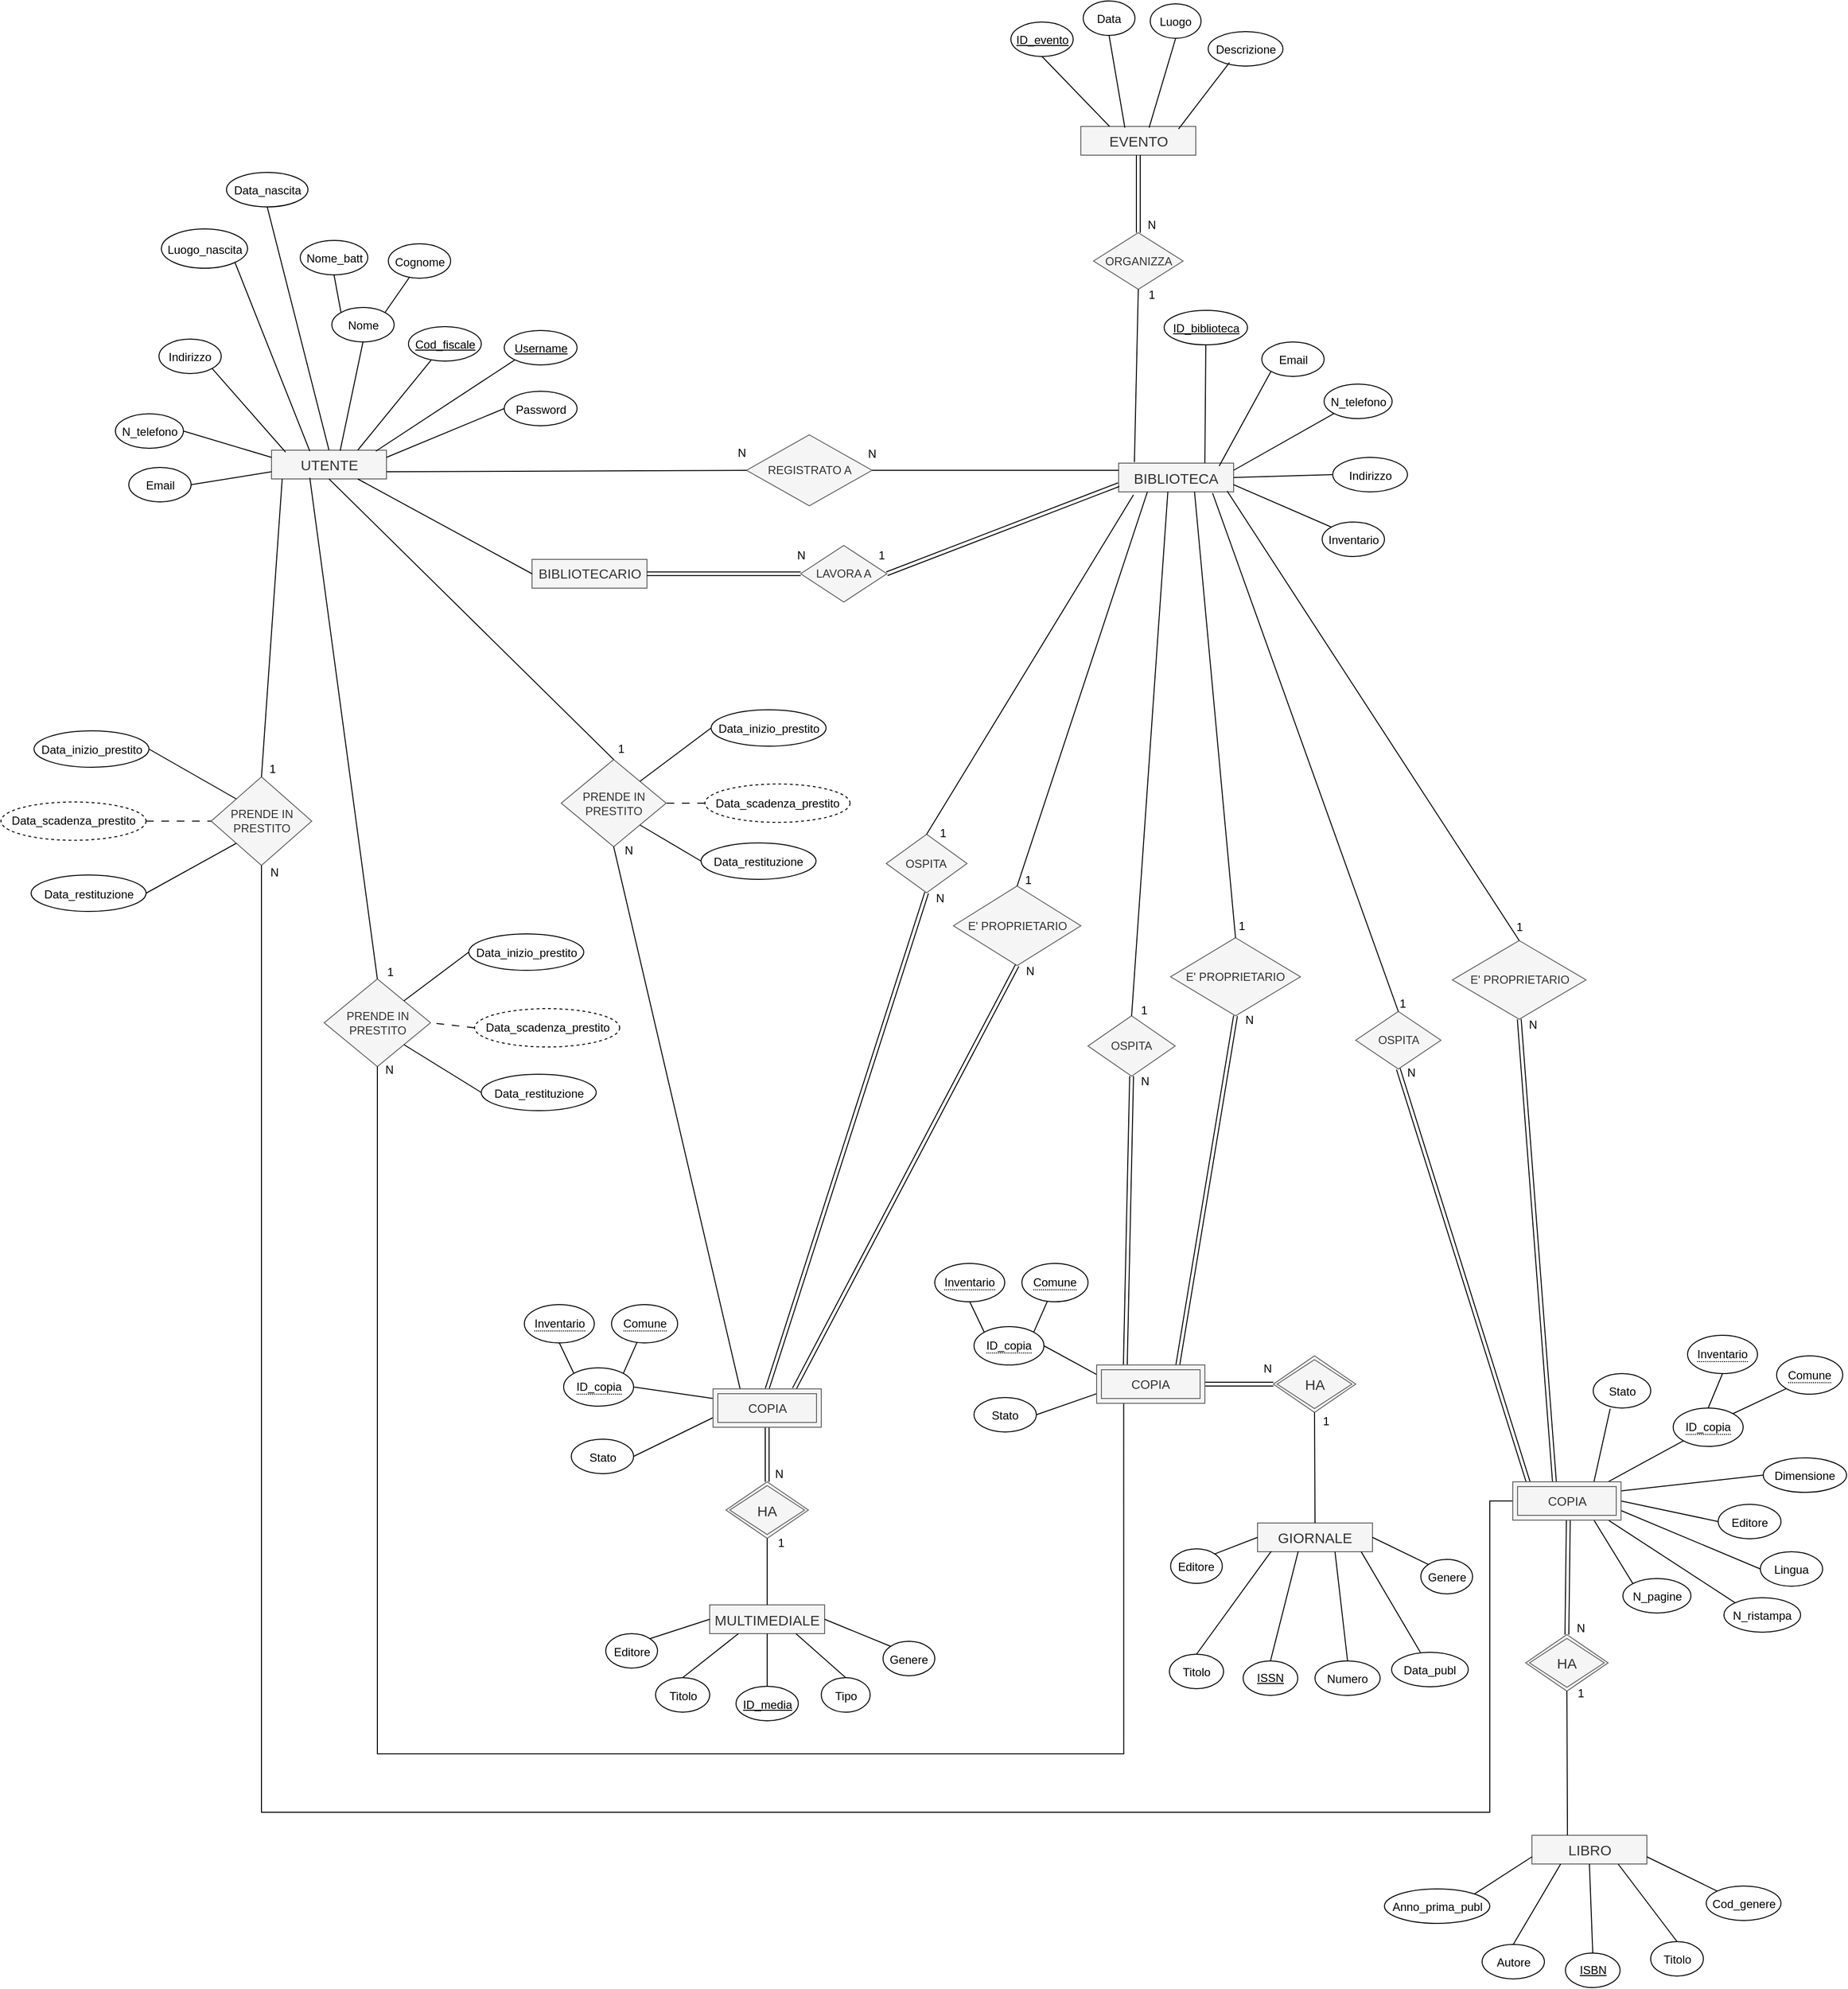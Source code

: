 <mxfile version="24.2.5" type="device">
  <diagram id="C5RBs43oDa-KdzZeNtuy" name="Page-1">
    <mxGraphModel dx="1863" dy="1775" grid="0" gridSize="10" guides="1" tooltips="1" connect="1" arrows="1" fold="1" page="1" pageScale="1" pageWidth="827" pageHeight="1169" math="0" shadow="0">
      <root>
        <mxCell id="WIyWlLk6GJQsqaUBKTNV-0" />
        <mxCell id="WIyWlLk6GJQsqaUBKTNV-1" parent="WIyWlLk6GJQsqaUBKTNV-0" />
        <mxCell id="cPJrFpIsc6c82qLKrWnZ-4" value="&lt;font style=&quot;font-size: 15px;&quot;&gt;BIBLIOTECA&lt;/font&gt;" style="rounded=0;whiteSpace=wrap;html=1;fillColor=#f5f5f5;fontColor=#333333;strokeColor=#666666;" parent="WIyWlLk6GJQsqaUBKTNV-1" vertex="1">
          <mxGeometry x="631" y="-547.5" width="120" height="30" as="geometry" />
        </mxCell>
        <mxCell id="cPJrFpIsc6c82qLKrWnZ-5" value="&lt;font style=&quot;font-size: 15px;&quot;&gt;UTENTE&lt;/font&gt;" style="rounded=0;whiteSpace=wrap;html=1;fillColor=#f5f5f5;fontColor=#333333;strokeColor=#666666;" parent="WIyWlLk6GJQsqaUBKTNV-1" vertex="1">
          <mxGeometry x="-253.5" y="-561" width="120" height="30" as="geometry" />
        </mxCell>
        <mxCell id="cPJrFpIsc6c82qLKrWnZ-6" value="&lt;font style=&quot;font-size: 15px;&quot;&gt;EVENTO&lt;/font&gt;" style="rounded=0;whiteSpace=wrap;html=1;fillColor=#f5f5f5;fontColor=#333333;strokeColor=#666666;" parent="WIyWlLk6GJQsqaUBKTNV-1" vertex="1">
          <mxGeometry x="591.5" y="-899" width="120" height="30" as="geometry" />
        </mxCell>
        <mxCell id="cPJrFpIsc6c82qLKrWnZ-7" value="&lt;font style=&quot;font-size: 15px;&quot;&gt;GIORNALE&lt;/font&gt;" style="rounded=0;whiteSpace=wrap;html=1;fillColor=#f5f5f5;fontColor=#333333;strokeColor=#666666;" parent="WIyWlLk6GJQsqaUBKTNV-1" vertex="1">
          <mxGeometry x="776" y="559" width="120" height="30" as="geometry" />
        </mxCell>
        <mxCell id="cPJrFpIsc6c82qLKrWnZ-8" value="&lt;font style=&quot;font-size: 15px;&quot;&gt;LIBRO&lt;/font&gt;" style="rounded=0;whiteSpace=wrap;html=1;fillColor=#f5f5f5;fontColor=#333333;strokeColor=#666666;" parent="WIyWlLk6GJQsqaUBKTNV-1" vertex="1">
          <mxGeometry x="1062.5" y="885" width="120" height="30" as="geometry" />
        </mxCell>
        <mxCell id="cPJrFpIsc6c82qLKrWnZ-9" value="&lt;font style=&quot;font-size: 15px;&quot;&gt;MULTIMEDIALE&lt;/font&gt;" style="rounded=0;whiteSpace=wrap;html=1;fillColor=#f5f5f5;fontColor=#333333;strokeColor=#666666;" parent="WIyWlLk6GJQsqaUBKTNV-1" vertex="1">
          <mxGeometry x="204" y="644.5" width="120" height="30" as="geometry" />
        </mxCell>
        <mxCell id="cPJrFpIsc6c82qLKrWnZ-16" value="&lt;span style=&quot;font-size: 14px;&quot;&gt;BIBLIOTECARIO&lt;/span&gt;" style="rounded=0;whiteSpace=wrap;html=1;fillColor=#f5f5f5;fontColor=#333333;strokeColor=#666666;" parent="WIyWlLk6GJQsqaUBKTNV-1" vertex="1">
          <mxGeometry x="18.5" y="-447" width="120" height="30" as="geometry" />
        </mxCell>
        <mxCell id="cPJrFpIsc6c82qLKrWnZ-17" value="&lt;u&gt;ISBN&lt;/u&gt;" style="ellipse;whiteSpace=wrap;html=1;" parent="WIyWlLk6GJQsqaUBKTNV-1" vertex="1">
          <mxGeometry x="1097.5" y="1008" width="57" height="36" as="geometry" />
        </mxCell>
        <mxCell id="cPJrFpIsc6c82qLKrWnZ-18" value="&lt;u&gt;ISSN&lt;/u&gt;" style="ellipse;whiteSpace=wrap;html=1;" parent="WIyWlLk6GJQsqaUBKTNV-1" vertex="1">
          <mxGeometry x="761" y="703" width="57" height="36" as="geometry" />
        </mxCell>
        <mxCell id="cPJrFpIsc6c82qLKrWnZ-20" value="" style="endArrow=none;html=1;rounded=0;exitX=0.5;exitY=0;exitDx=0;exitDy=0;entryX=0.354;entryY=0.985;entryDx=0;entryDy=0;entryPerimeter=0;" parent="WIyWlLk6GJQsqaUBKTNV-1" source="cPJrFpIsc6c82qLKrWnZ-18" target="cPJrFpIsc6c82qLKrWnZ-7" edge="1">
          <mxGeometry width="50" height="50" relative="1" as="geometry">
            <mxPoint x="646" y="639.5" as="sourcePoint" />
            <mxPoint x="696" y="589.5" as="targetPoint" />
          </mxGeometry>
        </mxCell>
        <mxCell id="cPJrFpIsc6c82qLKrWnZ-21" value="" style="endArrow=none;html=1;rounded=0;exitX=0.5;exitY=0;exitDx=0;exitDy=0;entryX=0.5;entryY=1;entryDx=0;entryDy=0;" parent="WIyWlLk6GJQsqaUBKTNV-1" source="cPJrFpIsc6c82qLKrWnZ-17" target="cPJrFpIsc6c82qLKrWnZ-8" edge="1">
          <mxGeometry width="50" height="50" relative="1" as="geometry">
            <mxPoint x="891.5" y="838" as="sourcePoint" />
            <mxPoint x="941.5" y="788" as="targetPoint" />
          </mxGeometry>
        </mxCell>
        <mxCell id="cPJrFpIsc6c82qLKrWnZ-30" value="&lt;font style=&quot;font-size: 15px;&quot;&gt;HA&lt;/font&gt;" style="rhombus;whiteSpace=wrap;html=1;shadow=0;rounded=0;perimeterSpacing=0;strokeWidth=1;fillColor=#f5f5f5;fontColor=#333333;strokeColor=#666666;fillStyle=auto;double=1;" parent="WIyWlLk6GJQsqaUBKTNV-1" vertex="1">
          <mxGeometry x="221" y="516" width="86" height="59" as="geometry" />
        </mxCell>
        <mxCell id="cPJrFpIsc6c82qLKrWnZ-35" value="&lt;p style=&quot;line-height: 100%;&quot;&gt;&lt;u&gt;&lt;font style=&quot;font-size: 12px;&quot;&gt;ID_media&lt;/font&gt;&lt;/u&gt;&lt;/p&gt;" style="ellipse;whiteSpace=wrap;html=1;" parent="WIyWlLk6GJQsqaUBKTNV-1" vertex="1">
          <mxGeometry x="231.5" y="729.5" width="65" height="36" as="geometry" />
        </mxCell>
        <mxCell id="cPJrFpIsc6c82qLKrWnZ-36" value="" style="endArrow=none;html=1;rounded=0;exitX=0.5;exitY=0;exitDx=0;exitDy=0;entryX=0.5;entryY=1;entryDx=0;entryDy=0;" parent="WIyWlLk6GJQsqaUBKTNV-1" source="cPJrFpIsc6c82qLKrWnZ-35" target="cPJrFpIsc6c82qLKrWnZ-9" edge="1">
          <mxGeometry width="50" height="50" relative="1" as="geometry">
            <mxPoint x="232.5" y="665.5" as="sourcePoint" />
            <mxPoint x="281.5" y="629.5" as="targetPoint" />
          </mxGeometry>
        </mxCell>
        <mxCell id="cPJrFpIsc6c82qLKrWnZ-41" value="" style="endArrow=none;html=1;rounded=0;entryX=1;entryY=0.5;entryDx=0;entryDy=0;exitX=0;exitY=0.25;exitDx=0;exitDy=0;" parent="WIyWlLk6GJQsqaUBKTNV-1" source="qCASXo7PqaojrfD85mhM-32" target="qCASXo7PqaojrfD85mhM-16" edge="1">
          <mxGeometry width="50" height="50" relative="1" as="geometry">
            <mxPoint x="324.5" y="445" as="sourcePoint" />
            <mxPoint x="416" y="434" as="targetPoint" />
          </mxGeometry>
        </mxCell>
        <mxCell id="cPJrFpIsc6c82qLKrWnZ-47" value="&lt;p style=&quot;line-height: 100%;&quot;&gt;&lt;font style=&quot;font-size: 12px;&quot;&gt;&lt;u&gt;ID_biblioteca&lt;/u&gt;&lt;/font&gt;&lt;/p&gt;" style="ellipse;whiteSpace=wrap;html=1;" parent="WIyWlLk6GJQsqaUBKTNV-1" vertex="1">
          <mxGeometry x="678.5" y="-707" width="87" height="36" as="geometry" />
        </mxCell>
        <mxCell id="cPJrFpIsc6c82qLKrWnZ-48" value="" style="endArrow=none;html=1;rounded=0;entryX=0.5;entryY=1;entryDx=0;entryDy=0;exitX=0.75;exitY=0;exitDx=0;exitDy=0;" parent="WIyWlLk6GJQsqaUBKTNV-1" source="cPJrFpIsc6c82qLKrWnZ-4" target="cPJrFpIsc6c82qLKrWnZ-47" edge="1">
          <mxGeometry width="50" height="50" relative="1" as="geometry">
            <mxPoint x="872" y="-471.5" as="sourcePoint" />
            <mxPoint x="1108" y="-428.5" as="targetPoint" />
          </mxGeometry>
        </mxCell>
        <mxCell id="cPJrFpIsc6c82qLKrWnZ-49" value="&lt;p style=&quot;line-height: 100%;&quot;&gt;&lt;font style=&quot;font-size: 12px;&quot;&gt;&lt;u&gt;ID_evento&lt;/u&gt;&lt;/font&gt;&lt;/p&gt;" style="ellipse;whiteSpace=wrap;html=1;" parent="WIyWlLk6GJQsqaUBKTNV-1" vertex="1">
          <mxGeometry x="518.5" y="-1008" width="65" height="36" as="geometry" />
        </mxCell>
        <mxCell id="cPJrFpIsc6c82qLKrWnZ-50" value="" style="endArrow=none;html=1;rounded=0;entryX=0.5;entryY=1;entryDx=0;entryDy=0;exitX=0.25;exitY=0;exitDx=0;exitDy=0;" parent="WIyWlLk6GJQsqaUBKTNV-1" source="cPJrFpIsc6c82qLKrWnZ-6" target="cPJrFpIsc6c82qLKrWnZ-49" edge="1">
          <mxGeometry width="50" height="50" relative="1" as="geometry">
            <mxPoint x="820" y="-837.5" as="sourcePoint" />
            <mxPoint x="1056" y="-794.5" as="targetPoint" />
          </mxGeometry>
        </mxCell>
        <mxCell id="cPJrFpIsc6c82qLKrWnZ-54" value="&lt;font style=&quot;font-size: 12px;&quot;&gt;E&#39; PROPRIETARIO&lt;/font&gt;" style="rhombus;whiteSpace=wrap;html=1;shadow=0;rounded=0;perimeterSpacing=0;strokeWidth=1;fillColor=#f5f5f5;fontColor=#333333;strokeColor=#666666;fillStyle=auto;double=0;" parent="WIyWlLk6GJQsqaUBKTNV-1" vertex="1">
          <mxGeometry x="458.5" y="-106" width="133" height="83" as="geometry" />
        </mxCell>
        <mxCell id="cPJrFpIsc6c82qLKrWnZ-57" value="E&#39; PROPRIETARIO" style="rhombus;whiteSpace=wrap;html=1;shadow=0;rounded=0;perimeterSpacing=0;strokeWidth=1;fillColor=#f5f5f5;fontColor=#333333;strokeColor=#666666;fillStyle=auto;double=0;" parent="WIyWlLk6GJQsqaUBKTNV-1" vertex="1">
          <mxGeometry x="685.25" y="-52" width="135.5" height="81.5" as="geometry" />
        </mxCell>
        <mxCell id="cPJrFpIsc6c82qLKrWnZ-60" value="E&#39; PROPRIETARIO" style="rhombus;whiteSpace=wrap;html=1;shadow=0;rounded=0;perimeterSpacing=0;strokeWidth=1;fillColor=#f5f5f5;fontColor=#333333;strokeColor=#666666;fillStyle=auto;double=0;" parent="WIyWlLk6GJQsqaUBKTNV-1" vertex="1">
          <mxGeometry x="979.5" y="-49" width="139.5" height="82" as="geometry" />
        </mxCell>
        <mxCell id="cPJrFpIsc6c82qLKrWnZ-64" value="" style="endArrow=none;html=1;rounded=0;entryX=0.5;entryY=1;entryDx=0;entryDy=0;exitX=0;exitY=0;exitDx=0;exitDy=0;" parent="WIyWlLk6GJQsqaUBKTNV-1" source="qCASXo7PqaojrfD85mhM-16" target="qCASXo7PqaojrfD85mhM-18" edge="1">
          <mxGeometry width="50" height="50" relative="1" as="geometry">
            <mxPoint x="64.765" y="399.414" as="sourcePoint" />
            <mxPoint x="48" y="379" as="targetPoint" />
          </mxGeometry>
        </mxCell>
        <mxCell id="cPJrFpIsc6c82qLKrWnZ-66" value="" style="endArrow=none;html=1;rounded=0;entryX=0.384;entryY=0.992;entryDx=0;entryDy=0;exitX=1;exitY=0;exitDx=0;exitDy=0;entryPerimeter=0;" parent="WIyWlLk6GJQsqaUBKTNV-1" source="qCASXo7PqaojrfD85mhM-16" target="qCASXo7PqaojrfD85mhM-17" edge="1">
          <mxGeometry width="50" height="50" relative="1" as="geometry">
            <mxPoint x="111.235" y="399.414" as="sourcePoint" />
            <mxPoint x="134" y="377" as="targetPoint" />
          </mxGeometry>
        </mxCell>
        <mxCell id="cPJrFpIsc6c82qLKrWnZ-74" value="" style="endArrow=none;html=1;rounded=0;entryX=1;entryY=0.5;entryDx=0;entryDy=0;exitX=0;exitY=0.25;exitDx=0;exitDy=0;" parent="WIyWlLk6GJQsqaUBKTNV-1" source="qCASXo7PqaojrfD85mhM-34" target="qCASXo7PqaojrfD85mhM-23" edge="1">
          <mxGeometry width="50" height="50" relative="1" as="geometry">
            <mxPoint x="733" y="429.5" as="sourcePoint" />
            <mxPoint x="807" y="396.5" as="targetPoint" />
          </mxGeometry>
        </mxCell>
        <mxCell id="cPJrFpIsc6c82qLKrWnZ-80" value="" style="endArrow=none;html=1;rounded=0;entryX=0;entryY=1;entryDx=0;entryDy=0;exitX=0.876;exitY=0.007;exitDx=0;exitDy=0;exitPerimeter=0;" parent="WIyWlLk6GJQsqaUBKTNV-1" source="qCASXo7PqaojrfD85mhM-36" target="qCASXo7PqaojrfD85mhM-28" edge="1">
          <mxGeometry width="50" height="50" relative="1" as="geometry">
            <mxPoint x="1130.5" y="522" as="sourcePoint" />
            <mxPoint x="1195.765" y="475.086" as="targetPoint" />
          </mxGeometry>
        </mxCell>
        <mxCell id="cPJrFpIsc6c82qLKrWnZ-87" value="" style="endArrow=none;html=1;rounded=0;exitX=0;exitY=0.5;exitDx=0;exitDy=0;entryX=0.75;entryY=1;entryDx=0;entryDy=0;" parent="WIyWlLk6GJQsqaUBKTNV-1" source="cPJrFpIsc6c82qLKrWnZ-16" target="cPJrFpIsc6c82qLKrWnZ-5" edge="1">
          <mxGeometry width="50" height="50" relative="1" as="geometry">
            <mxPoint x="508.5" y="-148" as="sourcePoint" />
            <mxPoint x="-138.5" y="-478" as="targetPoint" />
          </mxGeometry>
        </mxCell>
        <mxCell id="cPJrFpIsc6c82qLKrWnZ-89" value="&lt;font style=&quot;font-size: 12px;&quot;&gt;ORGANIZZA&lt;/font&gt;" style="rhombus;whiteSpace=wrap;html=1;shadow=0;rounded=0;perimeterSpacing=0;strokeWidth=1;fillColor=#f5f5f5;fontColor=#333333;strokeColor=#666666;fillStyle=auto;double=0;" parent="WIyWlLk6GJQsqaUBKTNV-1" vertex="1">
          <mxGeometry x="604.75" y="-788" width="93.5" height="59" as="geometry" />
        </mxCell>
        <mxCell id="cPJrFpIsc6c82qLKrWnZ-92" value="&lt;font style=&quot;font-size: 12px;&quot;&gt;LAVORA A&lt;/font&gt;" style="rhombus;whiteSpace=wrap;html=1;shadow=0;rounded=0;perimeterSpacing=0;strokeWidth=1;fillColor=#f5f5f5;fontColor=#333333;strokeColor=#666666;fillStyle=auto;double=0;" parent="WIyWlLk6GJQsqaUBKTNV-1" vertex="1">
          <mxGeometry x="299" y="-461.5" width="90" height="59" as="geometry" />
        </mxCell>
        <mxCell id="cPJrFpIsc6c82qLKrWnZ-95" value="&lt;font style=&quot;font-size: 12px;&quot;&gt;REGISTRATO A&lt;/font&gt;" style="rhombus;whiteSpace=wrap;html=1;shadow=0;rounded=0;perimeterSpacing=0;strokeWidth=1;fillColor=#f5f5f5;fontColor=#333333;strokeColor=#666666;fillStyle=auto;double=0;" parent="WIyWlLk6GJQsqaUBKTNV-1" vertex="1">
          <mxGeometry x="242.5" y="-577" width="131" height="74" as="geometry" />
        </mxCell>
        <mxCell id="cPJrFpIsc6c82qLKrWnZ-101" value="&lt;p style=&quot;line-height: 100%;&quot;&gt;&lt;font style=&quot;font-size: 12px;&quot;&gt;Indirizzo&lt;/font&gt;&lt;/p&gt;" style="ellipse;whiteSpace=wrap;html=1;" parent="WIyWlLk6GJQsqaUBKTNV-1" vertex="1">
          <mxGeometry x="854.5" y="-553.5" width="78" height="36" as="geometry" />
        </mxCell>
        <mxCell id="cPJrFpIsc6c82qLKrWnZ-102" value="" style="endArrow=none;html=1;rounded=0;entryX=0;entryY=0.5;entryDx=0;entryDy=0;exitX=1;exitY=0.5;exitDx=0;exitDy=0;" parent="WIyWlLk6GJQsqaUBKTNV-1" source="cPJrFpIsc6c82qLKrWnZ-4" target="cPJrFpIsc6c82qLKrWnZ-101" edge="1">
          <mxGeometry width="50" height="50" relative="1" as="geometry">
            <mxPoint x="682" y="-562.5" as="sourcePoint" />
            <mxPoint x="1115" y="-480.5" as="targetPoint" />
          </mxGeometry>
        </mxCell>
        <mxCell id="cPJrFpIsc6c82qLKrWnZ-103" value="&lt;p style=&quot;line-height: 100%;&quot;&gt;&lt;font style=&quot;font-size: 12px;&quot;&gt;Tipo&lt;/font&gt;&lt;/p&gt;" style="ellipse;whiteSpace=wrap;html=1;" parent="WIyWlLk6GJQsqaUBKTNV-1" vertex="1">
          <mxGeometry x="320.5" y="720.5" width="51" height="36" as="geometry" />
        </mxCell>
        <mxCell id="cPJrFpIsc6c82qLKrWnZ-104" value="" style="endArrow=none;html=1;rounded=0;exitX=0.5;exitY=0;exitDx=0;exitDy=0;entryX=0.75;entryY=1;entryDx=0;entryDy=0;" parent="WIyWlLk6GJQsqaUBKTNV-1" source="cPJrFpIsc6c82qLKrWnZ-103" target="cPJrFpIsc6c82qLKrWnZ-9" edge="1">
          <mxGeometry width="50" height="50" relative="1" as="geometry">
            <mxPoint x="320.5" y="663.5" as="sourcePoint" />
            <mxPoint x="347.5" y="670.5" as="targetPoint" />
          </mxGeometry>
        </mxCell>
        <mxCell id="cPJrFpIsc6c82qLKrWnZ-105" value="&lt;p style=&quot;line-height: 100%;&quot;&gt;&lt;font style=&quot;font-size: 12px;&quot;&gt;Autore&lt;/font&gt;&lt;/p&gt;" style="ellipse;whiteSpace=wrap;html=1;" parent="WIyWlLk6GJQsqaUBKTNV-1" vertex="1">
          <mxGeometry x="1010.5" y="999" width="65" height="36" as="geometry" />
        </mxCell>
        <mxCell id="cPJrFpIsc6c82qLKrWnZ-106" value="" style="endArrow=none;html=1;rounded=0;exitX=0.5;exitY=0;exitDx=0;exitDy=0;entryX=0.25;entryY=1;entryDx=0;entryDy=0;" parent="WIyWlLk6GJQsqaUBKTNV-1" source="cPJrFpIsc6c82qLKrWnZ-105" target="cPJrFpIsc6c82qLKrWnZ-8" edge="1">
          <mxGeometry width="50" height="50" relative="1" as="geometry">
            <mxPoint x="941" y="886" as="sourcePoint" />
            <mxPoint x="964.5" y="878" as="targetPoint" />
          </mxGeometry>
        </mxCell>
        <mxCell id="cPJrFpIsc6c82qLKrWnZ-107" value="&lt;p style=&quot;line-height: 100%;&quot;&gt;&lt;font style=&quot;font-size: 12px;&quot;&gt;Cod_genere&lt;/font&gt;&lt;/p&gt;" style="ellipse;whiteSpace=wrap;html=1;" parent="WIyWlLk6GJQsqaUBKTNV-1" vertex="1">
          <mxGeometry x="1244.5" y="938" width="78" height="36" as="geometry" />
        </mxCell>
        <mxCell id="cPJrFpIsc6c82qLKrWnZ-108" value="" style="endArrow=none;html=1;rounded=0;exitX=0;exitY=0;exitDx=0;exitDy=0;entryX=1;entryY=0.75;entryDx=0;entryDy=0;" parent="WIyWlLk6GJQsqaUBKTNV-1" source="cPJrFpIsc6c82qLKrWnZ-107" target="cPJrFpIsc6c82qLKrWnZ-8" edge="1">
          <mxGeometry width="50" height="50" relative="1" as="geometry">
            <mxPoint x="1169.5" y="880" as="sourcePoint" />
            <mxPoint x="1138.5" y="889" as="targetPoint" />
          </mxGeometry>
        </mxCell>
        <mxCell id="cPJrFpIsc6c82qLKrWnZ-109" value="&lt;p style=&quot;line-height: 100%;&quot;&gt;&lt;font style=&quot;font-size: 12px;&quot;&gt;&lt;u&gt;Cod_fiscale&lt;/u&gt;&lt;/font&gt;&lt;/p&gt;" style="ellipse;whiteSpace=wrap;html=1;" parent="WIyWlLk6GJQsqaUBKTNV-1" vertex="1">
          <mxGeometry x="-110.5" y="-690" width="76" height="36" as="geometry" />
        </mxCell>
        <mxCell id="cPJrFpIsc6c82qLKrWnZ-110" value="" style="endArrow=none;html=1;rounded=0;entryX=0.311;entryY=0.972;entryDx=0;entryDy=0;exitX=0.75;exitY=0;exitDx=0;exitDy=0;entryPerimeter=0;" parent="WIyWlLk6GJQsqaUBKTNV-1" source="cPJrFpIsc6c82qLKrWnZ-5" target="cPJrFpIsc6c82qLKrWnZ-109" edge="1">
          <mxGeometry width="50" height="50" relative="1" as="geometry">
            <mxPoint x="-176.5" y="-530" as="sourcePoint" />
            <mxPoint x="85" y="-499" as="targetPoint" />
          </mxGeometry>
        </mxCell>
        <mxCell id="cPJrFpIsc6c82qLKrWnZ-111" value="&lt;p style=&quot;line-height: 100%;&quot;&gt;&lt;font style=&quot;font-size: 12px;&quot;&gt;Nome&lt;/font&gt;&lt;/p&gt;" style="ellipse;whiteSpace=wrap;html=1;" parent="WIyWlLk6GJQsqaUBKTNV-1" vertex="1">
          <mxGeometry x="-190.5" y="-710" width="65" height="36" as="geometry" />
        </mxCell>
        <mxCell id="cPJrFpIsc6c82qLKrWnZ-112" value="" style="endArrow=none;html=1;rounded=0;entryX=0.5;entryY=1;entryDx=0;entryDy=0;exitX=0.597;exitY=0.022;exitDx=0;exitDy=0;exitPerimeter=0;" parent="WIyWlLk6GJQsqaUBKTNV-1" source="cPJrFpIsc6c82qLKrWnZ-5" target="cPJrFpIsc6c82qLKrWnZ-111" edge="1">
          <mxGeometry width="50" height="50" relative="1" as="geometry">
            <mxPoint x="-169.5" y="-513.0" as="sourcePoint" />
            <mxPoint x="7.5" y="-500" as="targetPoint" />
          </mxGeometry>
        </mxCell>
        <mxCell id="cPJrFpIsc6c82qLKrWnZ-113" value="&lt;p style=&quot;line-height: 100%;&quot;&gt;&lt;font style=&quot;font-size: 12px;&quot;&gt;Data_nascita&lt;/font&gt;&lt;/p&gt;" style="ellipse;whiteSpace=wrap;html=1;" parent="WIyWlLk6GJQsqaUBKTNV-1" vertex="1">
          <mxGeometry x="-300.5" y="-851" width="85" height="36" as="geometry" />
        </mxCell>
        <mxCell id="cPJrFpIsc6c82qLKrWnZ-114" value="" style="endArrow=none;html=1;rounded=0;entryX=0.5;entryY=1;entryDx=0;entryDy=0;exitX=0.5;exitY=0;exitDx=0;exitDy=0;" parent="WIyWlLk6GJQsqaUBKTNV-1" source="cPJrFpIsc6c82qLKrWnZ-5" target="cPJrFpIsc6c82qLKrWnZ-113" edge="1">
          <mxGeometry width="50" height="50" relative="1" as="geometry">
            <mxPoint x="-223" y="-522" as="sourcePoint" />
            <mxPoint x="-74" y="-507" as="targetPoint" />
          </mxGeometry>
        </mxCell>
        <mxCell id="cPJrFpIsc6c82qLKrWnZ-115" value="&lt;p style=&quot;line-height: 100%;&quot;&gt;&lt;font style=&quot;font-size: 12px;&quot;&gt;Indirizzo&lt;/font&gt;&lt;/p&gt;" style="ellipse;whiteSpace=wrap;html=1;" parent="WIyWlLk6GJQsqaUBKTNV-1" vertex="1">
          <mxGeometry x="-371" y="-677" width="65" height="36" as="geometry" />
        </mxCell>
        <mxCell id="cPJrFpIsc6c82qLKrWnZ-116" value="" style="endArrow=none;html=1;rounded=0;entryX=1;entryY=1;entryDx=0;entryDy=0;exitX=0.122;exitY=0.067;exitDx=0;exitDy=0;exitPerimeter=0;" parent="WIyWlLk6GJQsqaUBKTNV-1" source="cPJrFpIsc6c82qLKrWnZ-5" target="cPJrFpIsc6c82qLKrWnZ-115" edge="1">
          <mxGeometry width="50" height="50" relative="1" as="geometry">
            <mxPoint x="-248.5" y="-514" as="sourcePoint" />
            <mxPoint x="-99.5" y="-499" as="targetPoint" />
          </mxGeometry>
        </mxCell>
        <mxCell id="cPJrFpIsc6c82qLKrWnZ-117" value="&lt;p style=&quot;line-height: 100%;&quot;&gt;&lt;font style=&quot;font-size: 12px;&quot;&gt;Nome_batt&lt;/font&gt;&lt;/p&gt;" style="ellipse;whiteSpace=wrap;html=1;" parent="WIyWlLk6GJQsqaUBKTNV-1" vertex="1">
          <mxGeometry x="-223.5" y="-780" width="70.5" height="36" as="geometry" />
        </mxCell>
        <mxCell id="cPJrFpIsc6c82qLKrWnZ-118" value="" style="endArrow=none;html=1;rounded=0;entryX=0.5;entryY=1;entryDx=0;entryDy=0;exitX=0;exitY=0;exitDx=0;exitDy=0;" parent="WIyWlLk6GJQsqaUBKTNV-1" source="cPJrFpIsc6c82qLKrWnZ-111" target="cPJrFpIsc6c82qLKrWnZ-117" edge="1">
          <mxGeometry width="50" height="50" relative="1" as="geometry">
            <mxPoint x="-111.5" y="-657" as="sourcePoint" />
            <mxPoint x="37.5" y="-642" as="targetPoint" />
          </mxGeometry>
        </mxCell>
        <mxCell id="cPJrFpIsc6c82qLKrWnZ-119" value="&lt;p style=&quot;line-height: 100%;&quot;&gt;&lt;font style=&quot;font-size: 12px;&quot;&gt;Cognome&lt;/font&gt;&lt;/p&gt;" style="ellipse;whiteSpace=wrap;html=1;" parent="WIyWlLk6GJQsqaUBKTNV-1" vertex="1">
          <mxGeometry x="-131.5" y="-776.5" width="65" height="36" as="geometry" />
        </mxCell>
        <mxCell id="cPJrFpIsc6c82qLKrWnZ-120" value="" style="endArrow=none;html=1;rounded=0;entryX=0.341;entryY=0.966;entryDx=0;entryDy=0;exitX=1;exitY=0;exitDx=0;exitDy=0;entryPerimeter=0;" parent="WIyWlLk6GJQsqaUBKTNV-1" source="cPJrFpIsc6c82qLKrWnZ-111" target="cPJrFpIsc6c82qLKrWnZ-119" edge="1">
          <mxGeometry width="50" height="50" relative="1" as="geometry">
            <mxPoint x="-15.25" y="-661" as="sourcePoint" />
            <mxPoint x="133.75" y="-646" as="targetPoint" />
          </mxGeometry>
        </mxCell>
        <mxCell id="cPJrFpIsc6c82qLKrWnZ-128" value="&lt;p style=&quot;line-height: 100%;&quot;&gt;N_telefono&lt;/p&gt;" style="ellipse;whiteSpace=wrap;html=1;" parent="WIyWlLk6GJQsqaUBKTNV-1" vertex="1">
          <mxGeometry x="-416.5" y="-599" width="71" height="36" as="geometry" />
        </mxCell>
        <mxCell id="cPJrFpIsc6c82qLKrWnZ-129" value="" style="endArrow=none;html=1;rounded=0;entryX=1;entryY=0.5;entryDx=0;entryDy=0;exitX=0;exitY=0.25;exitDx=0;exitDy=0;" parent="WIyWlLk6GJQsqaUBKTNV-1" source="cPJrFpIsc6c82qLKrWnZ-5" target="cPJrFpIsc6c82qLKrWnZ-128" edge="1">
          <mxGeometry width="50" height="50" relative="1" as="geometry">
            <mxPoint x="-308.5" y="-513.5" as="sourcePoint" />
            <mxPoint x="-181.5" y="-447.5" as="targetPoint" />
          </mxGeometry>
        </mxCell>
        <mxCell id="cPJrFpIsc6c82qLKrWnZ-130" value="&lt;p style=&quot;line-height: 100%;&quot;&gt;&lt;font style=&quot;font-size: 12px;&quot;&gt;Email&lt;/font&gt;&lt;/p&gt;" style="ellipse;whiteSpace=wrap;html=1;" parent="WIyWlLk6GJQsqaUBKTNV-1" vertex="1">
          <mxGeometry x="-402.5" y="-543" width="65" height="36" as="geometry" />
        </mxCell>
        <mxCell id="cPJrFpIsc6c82qLKrWnZ-131" value="" style="endArrow=none;html=1;rounded=0;entryX=1;entryY=0.5;entryDx=0;entryDy=0;exitX=0;exitY=0.75;exitDx=0;exitDy=0;" parent="WIyWlLk6GJQsqaUBKTNV-1" source="cPJrFpIsc6c82qLKrWnZ-5" target="cPJrFpIsc6c82qLKrWnZ-130" edge="1">
          <mxGeometry width="50" height="50" relative="1" as="geometry">
            <mxPoint x="-294.5" y="-454" as="sourcePoint" />
            <mxPoint x="-167.5" y="-388" as="targetPoint" />
          </mxGeometry>
        </mxCell>
        <mxCell id="cPJrFpIsc6c82qLKrWnZ-132" value="&lt;p style=&quot;line-height: 100%;&quot;&gt;Lingua&lt;/p&gt;" style="ellipse;whiteSpace=wrap;html=1;" parent="WIyWlLk6GJQsqaUBKTNV-1" vertex="1">
          <mxGeometry x="1301" y="589" width="65" height="36" as="geometry" />
        </mxCell>
        <mxCell id="cPJrFpIsc6c82qLKrWnZ-133" value="" style="endArrow=none;html=1;rounded=0;exitX=0;exitY=0.5;exitDx=0;exitDy=0;entryX=1;entryY=0.75;entryDx=0;entryDy=0;entryPerimeter=0;" parent="WIyWlLk6GJQsqaUBKTNV-1" source="cPJrFpIsc6c82qLKrWnZ-132" target="qCASXo7PqaojrfD85mhM-36" edge="1">
          <mxGeometry width="50" height="50" relative="1" as="geometry">
            <mxPoint x="1296" y="608" as="sourcePoint" />
            <mxPoint x="1160.5" y="552" as="targetPoint" />
          </mxGeometry>
        </mxCell>
        <mxCell id="cPJrFpIsc6c82qLKrWnZ-134" value="&lt;p style=&quot;line-height: 100%;&quot;&gt;Stato&lt;/p&gt;" style="ellipse;whiteSpace=wrap;html=1;" parent="WIyWlLk6GJQsqaUBKTNV-1" vertex="1">
          <mxGeometry x="480" y="428" width="65" height="36" as="geometry" />
        </mxCell>
        <mxCell id="cPJrFpIsc6c82qLKrWnZ-135" value="" style="endArrow=none;html=1;rounded=0;exitX=1;exitY=0.5;exitDx=0;exitDy=0;entryX=0;entryY=0.75;entryDx=0;entryDy=0;" parent="WIyWlLk6GJQsqaUBKTNV-1" source="cPJrFpIsc6c82qLKrWnZ-134" target="qCASXo7PqaojrfD85mhM-34" edge="1">
          <mxGeometry width="50" height="50" relative="1" as="geometry">
            <mxPoint x="799.5" y="451" as="sourcePoint" />
            <mxPoint x="733" y="444.5" as="targetPoint" />
          </mxGeometry>
        </mxCell>
        <mxCell id="cPJrFpIsc6c82qLKrWnZ-136" value="&lt;p style=&quot;line-height: 100%;&quot;&gt;Stato&lt;/p&gt;" style="ellipse;whiteSpace=wrap;html=1;" parent="WIyWlLk6GJQsqaUBKTNV-1" vertex="1">
          <mxGeometry x="59.5" y="471.5" width="65" height="36" as="geometry" />
        </mxCell>
        <mxCell id="cPJrFpIsc6c82qLKrWnZ-137" value="" style="endArrow=none;html=1;rounded=0;exitX=1;exitY=0.5;exitDx=0;exitDy=0;entryX=0;entryY=0.75;entryDx=0;entryDy=0;" parent="WIyWlLk6GJQsqaUBKTNV-1" source="cPJrFpIsc6c82qLKrWnZ-136" target="qCASXo7PqaojrfD85mhM-32" edge="1">
          <mxGeometry width="50" height="50" relative="1" as="geometry">
            <mxPoint x="402.5" y="456.5" as="sourcePoint" />
            <mxPoint x="324.5" y="460" as="targetPoint" />
          </mxGeometry>
        </mxCell>
        <mxCell id="kuhGH8qiXDGs2xV2Qm3V-5" value="PRENDE IN PRESTITO" style="rhombus;whiteSpace=wrap;html=1;shadow=0;rounded=0;perimeterSpacing=0;strokeWidth=1;fillColor=#f5f5f5;fontColor=#333333;strokeColor=#666666;fillStyle=auto;double=0;" parent="WIyWlLk6GJQsqaUBKTNV-1" vertex="1">
          <mxGeometry x="49" y="-238" width="109.5" height="91" as="geometry" />
        </mxCell>
        <mxCell id="kuhGH8qiXDGs2xV2Qm3V-9" value="&lt;font style=&quot;font-size: 12px;&quot;&gt;PRENDE IN PRESTITO&lt;/font&gt;" style="rhombus;whiteSpace=wrap;html=1;shadow=0;rounded=0;perimeterSpacing=0;strokeWidth=1;fillColor=#f5f5f5;fontColor=#333333;strokeColor=#666666;fillStyle=auto;double=0;" parent="WIyWlLk6GJQsqaUBKTNV-1" vertex="1">
          <mxGeometry x="-316.5" y="-220" width="105" height="92.5" as="geometry" />
        </mxCell>
        <mxCell id="kuhGH8qiXDGs2xV2Qm3V-12" value="&lt;font style=&quot;font-size: 12px;&quot;&gt;PRENDE IN PRESTITO&lt;/font&gt;" style="rhombus;whiteSpace=wrap;html=1;shadow=0;rounded=0;perimeterSpacing=0;strokeWidth=1;fillColor=#f5f5f5;fontColor=#333333;strokeColor=#666666;fillStyle=auto;double=0;" parent="WIyWlLk6GJQsqaUBKTNV-1" vertex="1">
          <mxGeometry x="-198.5" y="-9" width="111" height="91.5" as="geometry" />
        </mxCell>
        <mxCell id="PWOkXNn3tWUI3Z43XTmZ-1" value="OSPITA" style="rhombus;whiteSpace=wrap;html=1;shadow=0;rounded=0;perimeterSpacing=0;strokeWidth=1;fillColor=#f5f5f5;fontColor=#333333;strokeColor=#666666;fillStyle=auto;double=0;" parent="WIyWlLk6GJQsqaUBKTNV-1" vertex="1">
          <mxGeometry x="388.38" y="-160" width="84.25" height="61" as="geometry" />
        </mxCell>
        <mxCell id="PWOkXNn3tWUI3Z43XTmZ-4" value="OSPITA" style="rhombus;whiteSpace=wrap;html=1;shadow=0;rounded=0;perimeterSpacing=0;strokeWidth=1;fillColor=#f5f5f5;fontColor=#333333;strokeColor=#666666;fillStyle=auto;double=0;" parent="WIyWlLk6GJQsqaUBKTNV-1" vertex="1">
          <mxGeometry x="599" y="29.5" width="91" height="63" as="geometry" />
        </mxCell>
        <mxCell id="PWOkXNn3tWUI3Z43XTmZ-7" value="OSPITA" style="rhombus;whiteSpace=wrap;html=1;shadow=0;rounded=0;perimeterSpacing=0;strokeWidth=1;fillColor=#f5f5f5;fontColor=#333333;strokeColor=#666666;fillStyle=auto;double=0;" parent="WIyWlLk6GJQsqaUBKTNV-1" vertex="1">
          <mxGeometry x="878.5" y="25" width="89" height="60" as="geometry" />
        </mxCell>
        <mxCell id="PWOkXNn3tWUI3Z43XTmZ-10" value="&lt;p style=&quot;line-height: 100%;&quot;&gt;&lt;font style=&quot;font-size: 12px;&quot;&gt;&lt;u&gt;Username&lt;/u&gt;&lt;/font&gt;&lt;/p&gt;" style="ellipse;whiteSpace=wrap;html=1;" parent="WIyWlLk6GJQsqaUBKTNV-1" vertex="1">
          <mxGeometry x="-10.5" y="-686" width="76" height="36" as="geometry" />
        </mxCell>
        <mxCell id="PWOkXNn3tWUI3Z43XTmZ-11" value="" style="endArrow=none;html=1;rounded=0;entryX=0;entryY=1;entryDx=0;entryDy=0;exitX=0.908;exitY=0.033;exitDx=0;exitDy=0;exitPerimeter=0;" parent="WIyWlLk6GJQsqaUBKTNV-1" source="cPJrFpIsc6c82qLKrWnZ-5" target="PWOkXNn3tWUI3Z43XTmZ-10" edge="1">
          <mxGeometry width="50" height="50" relative="1" as="geometry">
            <mxPoint x="-141.5" y="-556" as="sourcePoint" />
            <mxPoint x="95" y="-489" as="targetPoint" />
          </mxGeometry>
        </mxCell>
        <mxCell id="PWOkXNn3tWUI3Z43XTmZ-12" value="&lt;p style=&quot;line-height: 100%;&quot;&gt;&lt;font style=&quot;font-size: 12px;&quot;&gt;Password&lt;/font&gt;&lt;/p&gt;" style="ellipse;whiteSpace=wrap;html=1;" parent="WIyWlLk6GJQsqaUBKTNV-1" vertex="1">
          <mxGeometry x="-10.5" y="-622.5" width="76" height="36" as="geometry" />
        </mxCell>
        <mxCell id="PWOkXNn3tWUI3Z43XTmZ-13" value="" style="endArrow=none;html=1;rounded=0;entryX=0;entryY=0.5;entryDx=0;entryDy=0;exitX=1;exitY=0.25;exitDx=0;exitDy=0;" parent="WIyWlLk6GJQsqaUBKTNV-1" source="cPJrFpIsc6c82qLKrWnZ-5" target="PWOkXNn3tWUI3Z43XTmZ-12" edge="1">
          <mxGeometry width="50" height="50" relative="1" as="geometry">
            <mxPoint x="-82.5" y="-535" as="sourcePoint" />
            <mxPoint x="247" y="-493" as="targetPoint" />
          </mxGeometry>
        </mxCell>
        <mxCell id="mCI2MxX1cyDvArZYnoPV-0" value="&lt;p style=&quot;line-height: 100%;&quot;&gt;&lt;font style=&quot;font-size: 12px;&quot;&gt;Luogo_nascita&lt;/font&gt;&lt;/p&gt;" style="ellipse;whiteSpace=wrap;html=1;" parent="WIyWlLk6GJQsqaUBKTNV-1" vertex="1">
          <mxGeometry x="-368.5" y="-792" width="90" height="41" as="geometry" />
        </mxCell>
        <mxCell id="mCI2MxX1cyDvArZYnoPV-1" value="" style="endArrow=none;html=1;rounded=0;entryX=1;entryY=1;entryDx=0;entryDy=0;exitX=0.333;exitY=0.033;exitDx=0;exitDy=0;exitPerimeter=0;" parent="WIyWlLk6GJQsqaUBKTNV-1" source="cPJrFpIsc6c82qLKrWnZ-5" target="mCI2MxX1cyDvArZYnoPV-0" edge="1">
          <mxGeometry width="50" height="50" relative="1" as="geometry">
            <mxPoint x="-199.5" y="-613" as="sourcePoint" />
            <mxPoint x="-63" y="-559" as="targetPoint" />
          </mxGeometry>
        </mxCell>
        <mxCell id="mCI2MxX1cyDvArZYnoPV-2" value="&lt;p style=&quot;line-height: 100%;&quot;&gt;Data_inizio_prestito&lt;/p&gt;" style="ellipse;whiteSpace=wrap;html=1;" parent="WIyWlLk6GJQsqaUBKTNV-1" vertex="1">
          <mxGeometry x="205.5" y="-290" width="120" height="38" as="geometry" />
        </mxCell>
        <mxCell id="mCI2MxX1cyDvArZYnoPV-3" value="" style="endArrow=none;html=1;rounded=0;entryX=0;entryY=0.5;entryDx=0;entryDy=0;exitX=1;exitY=0;exitDx=0;exitDy=0;" parent="WIyWlLk6GJQsqaUBKTNV-1" source="kuhGH8qiXDGs2xV2Qm3V-5" target="mCI2MxX1cyDvArZYnoPV-2" edge="1">
          <mxGeometry width="50" height="50" relative="1" as="geometry">
            <mxPoint x="273.25" y="-269" as="sourcePoint" />
            <mxPoint x="409.75" y="-215" as="targetPoint" />
          </mxGeometry>
        </mxCell>
        <mxCell id="mCI2MxX1cyDvArZYnoPV-4" value="&lt;p style=&quot;line-height: 100%;&quot;&gt;Data_restituzione&lt;/p&gt;" style="ellipse;whiteSpace=wrap;html=1;" parent="WIyWlLk6GJQsqaUBKTNV-1" vertex="1">
          <mxGeometry x="195" y="-151" width="120" height="38" as="geometry" />
        </mxCell>
        <mxCell id="mCI2MxX1cyDvArZYnoPV-5" value="" style="endArrow=none;html=1;rounded=0;entryX=0;entryY=0.5;entryDx=0;entryDy=0;exitX=1;exitY=1;exitDx=0;exitDy=0;" parent="WIyWlLk6GJQsqaUBKTNV-1" source="kuhGH8qiXDGs2xV2Qm3V-5" target="mCI2MxX1cyDvArZYnoPV-4" edge="1">
          <mxGeometry width="50" height="50" relative="1" as="geometry">
            <mxPoint x="146.25" y="-174" as="sourcePoint" />
            <mxPoint x="436.75" y="-161" as="targetPoint" />
          </mxGeometry>
        </mxCell>
        <mxCell id="mCI2MxX1cyDvArZYnoPV-11" style="rounded=0;orthogonalLoop=1;jettySize=auto;html=1;exitX=0;exitY=0.5;exitDx=0;exitDy=0;entryX=1;entryY=0.5;entryDx=0;entryDy=0;endArrow=none;endFill=0;dashed=1;dashPattern=8 8;" parent="WIyWlLk6GJQsqaUBKTNV-1" source="mCI2MxX1cyDvArZYnoPV-8" target="kuhGH8qiXDGs2xV2Qm3V-5" edge="1">
          <mxGeometry relative="1" as="geometry" />
        </mxCell>
        <mxCell id="mCI2MxX1cyDvArZYnoPV-8" value="Data_scadenza_prestito" style="ellipse;whiteSpace=wrap;html=1;align=center;dashed=1;" parent="WIyWlLk6GJQsqaUBKTNV-1" vertex="1">
          <mxGeometry x="199" y="-212.5" width="151.5" height="40" as="geometry" />
        </mxCell>
        <mxCell id="mCI2MxX1cyDvArZYnoPV-13" value="&lt;p style=&quot;line-height: 100%;&quot;&gt;Data_inizio_prestito&lt;/p&gt;" style="ellipse;whiteSpace=wrap;html=1;" parent="WIyWlLk6GJQsqaUBKTNV-1" vertex="1">
          <mxGeometry x="-47.5" y="-56" width="120" height="38" as="geometry" />
        </mxCell>
        <mxCell id="mCI2MxX1cyDvArZYnoPV-14" value="" style="endArrow=none;html=1;rounded=0;entryX=0;entryY=0.5;entryDx=0;entryDy=0;exitX=1;exitY=0;exitDx=0;exitDy=0;" parent="WIyWlLk6GJQsqaUBKTNV-1" source="kuhGH8qiXDGs2xV2Qm3V-12" target="mCI2MxX1cyDvArZYnoPV-13" edge="1">
          <mxGeometry width="50" height="50" relative="1" as="geometry">
            <mxPoint x="-98.25" y="20.5" as="sourcePoint" />
            <mxPoint x="192.25" y="33.5" as="targetPoint" />
          </mxGeometry>
        </mxCell>
        <mxCell id="mCI2MxX1cyDvArZYnoPV-15" value="&lt;p style=&quot;line-height: 100%;&quot;&gt;Data_restituzione&lt;/p&gt;" style="ellipse;whiteSpace=wrap;html=1;" parent="WIyWlLk6GJQsqaUBKTNV-1" vertex="1">
          <mxGeometry x="-34.5" y="90.5" width="120" height="38" as="geometry" />
        </mxCell>
        <mxCell id="mCI2MxX1cyDvArZYnoPV-16" value="" style="endArrow=none;html=1;rounded=0;entryX=0;entryY=0.5;entryDx=0;entryDy=0;exitX=1;exitY=1;exitDx=0;exitDy=0;" parent="WIyWlLk6GJQsqaUBKTNV-1" source="kuhGH8qiXDGs2xV2Qm3V-12" target="mCI2MxX1cyDvArZYnoPV-15" edge="1">
          <mxGeometry width="50" height="50" relative="1" as="geometry">
            <mxPoint x="-86.25" y="28.5" as="sourcePoint" />
            <mxPoint x="219.25" y="87.5" as="targetPoint" />
          </mxGeometry>
        </mxCell>
        <mxCell id="mCI2MxX1cyDvArZYnoPV-17" style="rounded=0;orthogonalLoop=1;jettySize=auto;html=1;exitX=0;exitY=0.5;exitDx=0;exitDy=0;entryX=1;entryY=0.5;entryDx=0;entryDy=0;endArrow=none;endFill=0;dashed=1;dashPattern=8 8;" parent="WIyWlLk6GJQsqaUBKTNV-1" source="mCI2MxX1cyDvArZYnoPV-18" target="kuhGH8qiXDGs2xV2Qm3V-12" edge="1">
          <mxGeometry relative="1" as="geometry">
            <mxPoint x="-59.25" y="46.5" as="targetPoint" />
          </mxGeometry>
        </mxCell>
        <mxCell id="mCI2MxX1cyDvArZYnoPV-18" value="Data_scadenza_prestito" style="ellipse;whiteSpace=wrap;html=1;align=center;dashed=1;" parent="WIyWlLk6GJQsqaUBKTNV-1" vertex="1">
          <mxGeometry x="-41.5" y="22" width="151.5" height="40" as="geometry" />
        </mxCell>
        <mxCell id="mCI2MxX1cyDvArZYnoPV-19" value="&lt;p style=&quot;line-height: 100%;&quot;&gt;Data_inizio_prestito&lt;/p&gt;" style="ellipse;whiteSpace=wrap;html=1;" parent="WIyWlLk6GJQsqaUBKTNV-1" vertex="1">
          <mxGeometry x="-501.5" y="-268" width="120" height="38" as="geometry" />
        </mxCell>
        <mxCell id="mCI2MxX1cyDvArZYnoPV-20" value="" style="endArrow=none;html=1;rounded=0;entryX=1;entryY=0.5;entryDx=0;entryDy=0;exitX=0;exitY=0;exitDx=0;exitDy=0;" parent="WIyWlLk6GJQsqaUBKTNV-1" source="kuhGH8qiXDGs2xV2Qm3V-9" target="mCI2MxX1cyDvArZYnoPV-19" edge="1">
          <mxGeometry width="50" height="50" relative="1" as="geometry">
            <mxPoint x="-211.5" y="-191" as="sourcePoint" />
            <mxPoint x="97.25" y="-179" as="targetPoint" />
          </mxGeometry>
        </mxCell>
        <mxCell id="mCI2MxX1cyDvArZYnoPV-21" value="&lt;p style=&quot;line-height: 100%;&quot;&gt;Data_restituzione&lt;/p&gt;" style="ellipse;whiteSpace=wrap;html=1;" parent="WIyWlLk6GJQsqaUBKTNV-1" vertex="1">
          <mxGeometry x="-504.5" y="-117.5" width="120" height="38" as="geometry" />
        </mxCell>
        <mxCell id="mCI2MxX1cyDvArZYnoPV-22" value="" style="endArrow=none;html=1;rounded=0;entryX=1;entryY=0.5;entryDx=0;entryDy=0;exitX=0;exitY=1;exitDx=0;exitDy=0;" parent="WIyWlLk6GJQsqaUBKTNV-1" source="kuhGH8qiXDGs2xV2Qm3V-9" target="mCI2MxX1cyDvArZYnoPV-21" edge="1">
          <mxGeometry width="50" height="50" relative="1" as="geometry">
            <mxPoint x="-587.5" y="-218" as="sourcePoint" />
            <mxPoint x="-251.75" y="-169" as="targetPoint" />
          </mxGeometry>
        </mxCell>
        <mxCell id="mCI2MxX1cyDvArZYnoPV-23" style="rounded=0;orthogonalLoop=1;jettySize=auto;html=1;exitX=1;exitY=0.5;exitDx=0;exitDy=0;entryX=0;entryY=0.5;entryDx=0;entryDy=0;endArrow=none;endFill=0;dashed=1;dashPattern=8 8;" parent="WIyWlLk6GJQsqaUBKTNV-1" source="mCI2MxX1cyDvArZYnoPV-24" target="kuhGH8qiXDGs2xV2Qm3V-9" edge="1">
          <mxGeometry relative="1" as="geometry">
            <mxPoint x="-211.5" y="-150" as="targetPoint" />
          </mxGeometry>
        </mxCell>
        <mxCell id="mCI2MxX1cyDvArZYnoPV-24" value="Data_scadenza_prestito" style="ellipse;whiteSpace=wrap;html=1;align=center;dashed=1;" parent="WIyWlLk6GJQsqaUBKTNV-1" vertex="1">
          <mxGeometry x="-536" y="-193.75" width="151.5" height="40" as="geometry" />
        </mxCell>
        <mxCell id="mCI2MxX1cyDvArZYnoPV-25" value="&lt;p style=&quot;line-height: 100%;&quot;&gt;&lt;font style=&quot;font-size: 12px;&quot;&gt;Data&lt;/font&gt;&lt;/p&gt;" style="ellipse;whiteSpace=wrap;html=1;" parent="WIyWlLk6GJQsqaUBKTNV-1" vertex="1">
          <mxGeometry x="594" y="-1030" width="54" height="36" as="geometry" />
        </mxCell>
        <mxCell id="mCI2MxX1cyDvArZYnoPV-26" value="" style="endArrow=none;html=1;rounded=0;entryX=0.5;entryY=1;entryDx=0;entryDy=0;exitX=0.383;exitY=0.044;exitDx=0;exitDy=0;exitPerimeter=0;" parent="WIyWlLk6GJQsqaUBKTNV-1" source="cPJrFpIsc6c82qLKrWnZ-6" target="mCI2MxX1cyDvArZYnoPV-25" edge="1">
          <mxGeometry width="50" height="50" relative="1" as="geometry">
            <mxPoint x="691.5" y="-920.5" as="sourcePoint" />
            <mxPoint x="1073.5" y="-859.5" as="targetPoint" />
          </mxGeometry>
        </mxCell>
        <mxCell id="mCI2MxX1cyDvArZYnoPV-27" value="&lt;p style=&quot;line-height: 100%;&quot;&gt;&lt;font style=&quot;font-size: 12px;&quot;&gt;Luogo&lt;/font&gt;&lt;/p&gt;" style="ellipse;whiteSpace=wrap;html=1;" parent="WIyWlLk6GJQsqaUBKTNV-1" vertex="1">
          <mxGeometry x="664" y="-1027" width="53" height="36" as="geometry" />
        </mxCell>
        <mxCell id="mCI2MxX1cyDvArZYnoPV-28" value="" style="endArrow=none;html=1;rounded=0;entryX=0.5;entryY=1;entryDx=0;entryDy=0;exitX=0.594;exitY=0.044;exitDx=0;exitDy=0;exitPerimeter=0;" parent="WIyWlLk6GJQsqaUBKTNV-1" source="cPJrFpIsc6c82qLKrWnZ-6" target="mCI2MxX1cyDvArZYnoPV-27" edge="1">
          <mxGeometry width="50" height="50" relative="1" as="geometry">
            <mxPoint x="743.5" y="-874.5" as="sourcePoint" />
            <mxPoint x="1125.5" y="-813.5" as="targetPoint" />
          </mxGeometry>
        </mxCell>
        <mxCell id="mCI2MxX1cyDvArZYnoPV-29" value="&lt;p style=&quot;line-height: 100%;&quot;&gt;&lt;font style=&quot;font-size: 12px;&quot;&gt;Descrizione&lt;/font&gt;&lt;/p&gt;" style="ellipse;whiteSpace=wrap;html=1;" parent="WIyWlLk6GJQsqaUBKTNV-1" vertex="1">
          <mxGeometry x="724.5" y="-998" width="78" height="36" as="geometry" />
        </mxCell>
        <mxCell id="mCI2MxX1cyDvArZYnoPV-30" value="" style="endArrow=none;html=1;rounded=0;entryX=0.284;entryY=0.898;entryDx=0;entryDy=0;exitX=0.85;exitY=0.089;exitDx=0;exitDy=0;exitPerimeter=0;entryPerimeter=0;" parent="WIyWlLk6GJQsqaUBKTNV-1" source="cPJrFpIsc6c82qLKrWnZ-6" target="mCI2MxX1cyDvArZYnoPV-29" edge="1">
          <mxGeometry width="50" height="50" relative="1" as="geometry">
            <mxPoint x="755.5" y="-811.5" as="sourcePoint" />
            <mxPoint x="1137.5" y="-750.5" as="targetPoint" />
          </mxGeometry>
        </mxCell>
        <mxCell id="mCI2MxX1cyDvArZYnoPV-31" value="&lt;p style=&quot;line-height: 100%;&quot;&gt;N_telefono&lt;/p&gt;" style="ellipse;whiteSpace=wrap;html=1;" parent="WIyWlLk6GJQsqaUBKTNV-1" vertex="1">
          <mxGeometry x="845.5" y="-630" width="71" height="36" as="geometry" />
        </mxCell>
        <mxCell id="mCI2MxX1cyDvArZYnoPV-32" value="" style="endArrow=none;html=1;rounded=0;entryX=0;entryY=1;entryDx=0;entryDy=0;exitX=1;exitY=0.25;exitDx=0;exitDy=0;" parent="WIyWlLk6GJQsqaUBKTNV-1" source="cPJrFpIsc6c82qLKrWnZ-4" target="mCI2MxX1cyDvArZYnoPV-31" edge="1">
          <mxGeometry width="50" height="50" relative="1" as="geometry">
            <mxPoint x="894.5" y="-694" as="sourcePoint" />
            <mxPoint x="1041" y="-551" as="targetPoint" />
          </mxGeometry>
        </mxCell>
        <mxCell id="mCI2MxX1cyDvArZYnoPV-33" value="&lt;p style=&quot;line-height: 100%;&quot;&gt;&lt;font style=&quot;font-size: 12px;&quot;&gt;Email&lt;/font&gt;&lt;/p&gt;" style="ellipse;whiteSpace=wrap;html=1;" parent="WIyWlLk6GJQsqaUBKTNV-1" vertex="1">
          <mxGeometry x="780.5" y="-674" width="65" height="36" as="geometry" />
        </mxCell>
        <mxCell id="mCI2MxX1cyDvArZYnoPV-34" value="" style="endArrow=none;html=1;rounded=0;entryX=0.875;entryY=0.1;entryDx=0;entryDy=0;exitX=0;exitY=1;exitDx=0;exitDy=0;entryPerimeter=0;" parent="WIyWlLk6GJQsqaUBKTNV-1" source="mCI2MxX1cyDvArZYnoPV-33" target="cPJrFpIsc6c82qLKrWnZ-4" edge="1">
          <mxGeometry width="50" height="50" relative="1" as="geometry">
            <mxPoint x="966" y="-645.5" as="sourcePoint" />
            <mxPoint x="1055" y="-491.5" as="targetPoint" />
          </mxGeometry>
        </mxCell>
        <mxCell id="mCI2MxX1cyDvArZYnoPV-39" value="&lt;p style=&quot;line-height: 100%;&quot;&gt;Titolo&lt;/p&gt;" style="ellipse;whiteSpace=wrap;html=1;" parent="WIyWlLk6GJQsqaUBKTNV-1" vertex="1">
          <mxGeometry x="1186.5" y="996" width="55" height="36" as="geometry" />
        </mxCell>
        <mxCell id="mCI2MxX1cyDvArZYnoPV-40" value="" style="endArrow=none;html=1;rounded=0;exitX=0.5;exitY=0;exitDx=0;exitDy=0;entryX=0.75;entryY=1;entryDx=0;entryDy=0;" parent="WIyWlLk6GJQsqaUBKTNV-1" source="mCI2MxX1cyDvArZYnoPV-39" target="cPJrFpIsc6c82qLKrWnZ-8" edge="1">
          <mxGeometry width="50" height="50" relative="1" as="geometry">
            <mxPoint x="1094" y="893" as="sourcePoint" />
            <mxPoint x="1163.5" y="916" as="targetPoint" />
          </mxGeometry>
        </mxCell>
        <mxCell id="mCI2MxX1cyDvArZYnoPV-41" value="&lt;p style=&quot;line-height: 100%;&quot;&gt;&lt;font style=&quot;font-size: 12px;&quot;&gt;Anno_prima_publ&lt;/font&gt;&lt;/p&gt;" style="ellipse;whiteSpace=wrap;html=1;" parent="WIyWlLk6GJQsqaUBKTNV-1" vertex="1">
          <mxGeometry x="908.5" y="941" width="110" height="36" as="geometry" />
        </mxCell>
        <mxCell id="mCI2MxX1cyDvArZYnoPV-42" value="" style="endArrow=none;html=1;rounded=0;exitX=1;exitY=0;exitDx=0;exitDy=0;entryX=0;entryY=0.75;entryDx=0;entryDy=0;" parent="WIyWlLk6GJQsqaUBKTNV-1" source="mCI2MxX1cyDvArZYnoPV-41" target="cPJrFpIsc6c82qLKrWnZ-8" edge="1">
          <mxGeometry width="50" height="50" relative="1" as="geometry">
            <mxPoint x="1046.5" y="950" as="sourcePoint" />
            <mxPoint x="1177.5" y="905" as="targetPoint" />
          </mxGeometry>
        </mxCell>
        <mxCell id="mCI2MxX1cyDvArZYnoPV-43" value="&lt;p style=&quot;line-height: 100%;&quot;&gt;N_ristampa&lt;/p&gt;" style="ellipse;whiteSpace=wrap;html=1;" parent="WIyWlLk6GJQsqaUBKTNV-1" vertex="1">
          <mxGeometry x="1263" y="637" width="80" height="36" as="geometry" />
        </mxCell>
        <mxCell id="mCI2MxX1cyDvArZYnoPV-44" value="" style="endArrow=none;html=1;rounded=0;exitX=0;exitY=0;exitDx=0;exitDy=0;entryX=0.872;entryY=0.98;entryDx=0;entryDy=0;entryPerimeter=0;" parent="WIyWlLk6GJQsqaUBKTNV-1" source="mCI2MxX1cyDvArZYnoPV-43" target="qCASXo7PqaojrfD85mhM-36" edge="1">
          <mxGeometry width="50" height="50" relative="1" as="geometry">
            <mxPoint x="1306" y="618" as="sourcePoint" />
            <mxPoint x="1145.26" y="551.49" as="targetPoint" />
          </mxGeometry>
        </mxCell>
        <mxCell id="mCI2MxX1cyDvArZYnoPV-45" value="&lt;p style=&quot;line-height: 100%;&quot;&gt;N_pagine&lt;/p&gt;" style="ellipse;whiteSpace=wrap;html=1;" parent="WIyWlLk6GJQsqaUBKTNV-1" vertex="1">
          <mxGeometry x="1157.5" y="617" width="71" height="36" as="geometry" />
        </mxCell>
        <mxCell id="mCI2MxX1cyDvArZYnoPV-46" value="" style="endArrow=none;html=1;rounded=0;exitX=0;exitY=0;exitDx=0;exitDy=0;entryX=0.75;entryY=1;entryDx=0;entryDy=0;" parent="WIyWlLk6GJQsqaUBKTNV-1" source="mCI2MxX1cyDvArZYnoPV-45" target="qCASXo7PqaojrfD85mhM-36" edge="1">
          <mxGeometry width="50" height="50" relative="1" as="geometry">
            <mxPoint x="1171" y="643" as="sourcePoint" />
            <mxPoint x="1130.5" y="552" as="targetPoint" />
          </mxGeometry>
        </mxCell>
        <mxCell id="mCI2MxX1cyDvArZYnoPV-47" value="&lt;p style=&quot;line-height: 100%;&quot;&gt;Editore&lt;/p&gt;" style="ellipse;whiteSpace=wrap;html=1;" parent="WIyWlLk6GJQsqaUBKTNV-1" vertex="1">
          <mxGeometry x="1257" y="539.5" width="65.5" height="36" as="geometry" />
        </mxCell>
        <mxCell id="mCI2MxX1cyDvArZYnoPV-48" value="" style="endArrow=none;html=1;rounded=0;exitX=0;exitY=0.5;exitDx=0;exitDy=0;entryX=1;entryY=0.5;entryDx=0;entryDy=0;" parent="WIyWlLk6GJQsqaUBKTNV-1" source="mCI2MxX1cyDvArZYnoPV-47" target="qCASXo7PqaojrfD85mhM-36" edge="1">
          <mxGeometry width="50" height="50" relative="1" as="geometry">
            <mxPoint x="1326" y="638" as="sourcePoint" />
            <mxPoint x="1160.5" y="544.5" as="targetPoint" />
          </mxGeometry>
        </mxCell>
        <mxCell id="mCI2MxX1cyDvArZYnoPV-49" value="&lt;p style=&quot;line-height: 100%;&quot;&gt;Inventario&lt;/p&gt;" style="ellipse;whiteSpace=wrap;html=1;" parent="WIyWlLk6GJQsqaUBKTNV-1" vertex="1">
          <mxGeometry x="843.5" y="-486" width="65" height="36" as="geometry" />
        </mxCell>
        <mxCell id="mCI2MxX1cyDvArZYnoPV-50" value="" style="endArrow=none;html=1;rounded=0;exitX=0;exitY=0;exitDx=0;exitDy=0;entryX=1;entryY=0.75;entryDx=0;entryDy=0;" parent="WIyWlLk6GJQsqaUBKTNV-1" source="mCI2MxX1cyDvArZYnoPV-49" target="cPJrFpIsc6c82qLKrWnZ-4" edge="1">
          <mxGeometry width="50" height="50" relative="1" as="geometry">
            <mxPoint x="948.5" y="-459.5" as="sourcePoint" />
            <mxPoint x="811" y="-522.5" as="targetPoint" />
          </mxGeometry>
        </mxCell>
        <mxCell id="mCI2MxX1cyDvArZYnoPV-51" value="&lt;p style=&quot;line-height: 100%;&quot;&gt;Stato&lt;/p&gt;" style="ellipse;whiteSpace=wrap;html=1;" parent="WIyWlLk6GJQsqaUBKTNV-1" vertex="1">
          <mxGeometry x="1126.5" y="403" width="60" height="36" as="geometry" />
        </mxCell>
        <mxCell id="mCI2MxX1cyDvArZYnoPV-52" value="" style="endArrow=none;html=1;rounded=0;exitX=0.295;exitY=1.021;exitDx=0;exitDy=0;entryX=0.75;entryY=0;entryDx=0;entryDy=0;exitPerimeter=0;" parent="WIyWlLk6GJQsqaUBKTNV-1" source="mCI2MxX1cyDvArZYnoPV-51" target="qCASXo7PqaojrfD85mhM-36" edge="1">
          <mxGeometry width="50" height="50" relative="1" as="geometry">
            <mxPoint x="1384" y="547" as="sourcePoint" />
            <mxPoint x="1257" y="505" as="targetPoint" />
          </mxGeometry>
        </mxCell>
        <mxCell id="mCI2MxX1cyDvArZYnoPV-53" value="&lt;p style=&quot;line-height: 100%;&quot;&gt;Dimensione&lt;/p&gt;" style="ellipse;whiteSpace=wrap;html=1;" parent="WIyWlLk6GJQsqaUBKTNV-1" vertex="1">
          <mxGeometry x="1304" y="491" width="87" height="36" as="geometry" />
        </mxCell>
        <mxCell id="mCI2MxX1cyDvArZYnoPV-54" value="" style="endArrow=none;html=1;rounded=0;exitX=0;exitY=0.5;exitDx=0;exitDy=0;entryX=1;entryY=0.238;entryDx=0;entryDy=0;entryPerimeter=0;" parent="WIyWlLk6GJQsqaUBKTNV-1" source="mCI2MxX1cyDvArZYnoPV-53" target="qCASXo7PqaojrfD85mhM-36" edge="1">
          <mxGeometry width="50" height="50" relative="1" as="geometry">
            <mxPoint x="1356" y="668" as="sourcePoint" />
            <mxPoint x="1160.5" y="529.5" as="targetPoint" />
          </mxGeometry>
        </mxCell>
        <mxCell id="mCI2MxX1cyDvArZYnoPV-55" value="&lt;p style=&quot;line-height: 100%;&quot;&gt;Genere&lt;/p&gt;" style="ellipse;whiteSpace=wrap;html=1;" parent="WIyWlLk6GJQsqaUBKTNV-1" vertex="1">
          <mxGeometry x="946.5" y="597" width="54" height="36" as="geometry" />
        </mxCell>
        <mxCell id="mCI2MxX1cyDvArZYnoPV-56" value="" style="endArrow=none;html=1;rounded=0;exitX=0;exitY=0;exitDx=0;exitDy=0;entryX=1;entryY=0.5;entryDx=0;entryDy=0;" parent="WIyWlLk6GJQsqaUBKTNV-1" source="mCI2MxX1cyDvArZYnoPV-55" target="cPJrFpIsc6c82qLKrWnZ-7" edge="1">
          <mxGeometry width="50" height="50" relative="1" as="geometry">
            <mxPoint x="986.5" y="695" as="sourcePoint" />
            <mxPoint x="848" y="635" as="targetPoint" />
          </mxGeometry>
        </mxCell>
        <mxCell id="mCI2MxX1cyDvArZYnoPV-57" value="&lt;p style=&quot;line-height: 100%;&quot;&gt;Data_publ&lt;/p&gt;" style="ellipse;whiteSpace=wrap;html=1;" parent="WIyWlLk6GJQsqaUBKTNV-1" vertex="1">
          <mxGeometry x="916" y="694" width="80" height="36" as="geometry" />
        </mxCell>
        <mxCell id="mCI2MxX1cyDvArZYnoPV-58" value="" style="endArrow=none;html=1;rounded=0;exitX=0.375;exitY=0;exitDx=0;exitDy=0;entryX=0.902;entryY=1.002;entryDx=0;entryDy=0;entryPerimeter=0;exitPerimeter=0;" parent="WIyWlLk6GJQsqaUBKTNV-1" source="mCI2MxX1cyDvArZYnoPV-57" target="cPJrFpIsc6c82qLKrWnZ-7" edge="1">
          <mxGeometry width="50" height="50" relative="1" as="geometry">
            <mxPoint x="996.5" y="705" as="sourcePoint" />
            <mxPoint x="833" y="634" as="targetPoint" />
          </mxGeometry>
        </mxCell>
        <mxCell id="mCI2MxX1cyDvArZYnoPV-59" value="&lt;p style=&quot;line-height: 100%;&quot;&gt;Numero&lt;/p&gt;" style="ellipse;whiteSpace=wrap;html=1;" parent="WIyWlLk6GJQsqaUBKTNV-1" vertex="1">
          <mxGeometry x="836" y="703" width="68" height="36" as="geometry" />
        </mxCell>
        <mxCell id="mCI2MxX1cyDvArZYnoPV-60" value="" style="endArrow=none;html=1;rounded=0;exitX=0.5;exitY=0;exitDx=0;exitDy=0;entryX=0.674;entryY=1.002;entryDx=0;entryDy=0;entryPerimeter=0;" parent="WIyWlLk6GJQsqaUBKTNV-1" source="mCI2MxX1cyDvArZYnoPV-59" target="cPJrFpIsc6c82qLKrWnZ-7" edge="1">
          <mxGeometry width="50" height="50" relative="1" as="geometry">
            <mxPoint x="861.5" y="730" as="sourcePoint" />
            <mxPoint x="818" y="635" as="targetPoint" />
          </mxGeometry>
        </mxCell>
        <mxCell id="mCI2MxX1cyDvArZYnoPV-61" value="&lt;p style=&quot;line-height: 100%;&quot;&gt;Editore&lt;/p&gt;" style="ellipse;whiteSpace=wrap;html=1;" parent="WIyWlLk6GJQsqaUBKTNV-1" vertex="1">
          <mxGeometry x="685.25" y="586" width="54" height="36" as="geometry" />
        </mxCell>
        <mxCell id="mCI2MxX1cyDvArZYnoPV-62" value="" style="endArrow=none;html=1;rounded=0;exitX=1;exitY=0;exitDx=0;exitDy=0;entryX=0;entryY=0.5;entryDx=0;entryDy=0;" parent="WIyWlLk6GJQsqaUBKTNV-1" source="mCI2MxX1cyDvArZYnoPV-61" target="cPJrFpIsc6c82qLKrWnZ-7" edge="1">
          <mxGeometry width="50" height="50" relative="1" as="geometry">
            <mxPoint x="1016.5" y="725" as="sourcePoint" />
            <mxPoint x="848" y="628" as="targetPoint" />
          </mxGeometry>
        </mxCell>
        <mxCell id="mCI2MxX1cyDvArZYnoPV-64" value="&lt;p style=&quot;line-height: 100%;&quot;&gt;&lt;font style=&quot;font-size: 12px;&quot;&gt;Titolo&lt;/font&gt;&lt;/p&gt;" style="ellipse;whiteSpace=wrap;html=1;" parent="WIyWlLk6GJQsqaUBKTNV-1" vertex="1">
          <mxGeometry x="684" y="696" width="56.5" height="36" as="geometry" />
        </mxCell>
        <mxCell id="mCI2MxX1cyDvArZYnoPV-65" value="" style="endArrow=none;html=1;rounded=0;exitX=0.5;exitY=0;exitDx=0;exitDy=0;entryX=0.119;entryY=0.985;entryDx=0;entryDy=0;entryPerimeter=0;" parent="WIyWlLk6GJQsqaUBKTNV-1" source="mCI2MxX1cyDvArZYnoPV-64" target="cPJrFpIsc6c82qLKrWnZ-7" edge="1">
          <mxGeometry width="50" height="50" relative="1" as="geometry">
            <mxPoint x="657" y="616" as="sourcePoint" />
            <mxPoint x="727.5" y="642" as="targetPoint" />
          </mxGeometry>
        </mxCell>
        <mxCell id="mCI2MxX1cyDvArZYnoPV-68" value="&lt;p style=&quot;line-height: 100%;&quot;&gt;&lt;font style=&quot;font-size: 12px;&quot;&gt;Titolo&lt;/font&gt;&lt;/p&gt;" style="ellipse;whiteSpace=wrap;html=1;" parent="WIyWlLk6GJQsqaUBKTNV-1" vertex="1">
          <mxGeometry x="147.5" y="720.5" width="56.5" height="36" as="geometry" />
        </mxCell>
        <mxCell id="mCI2MxX1cyDvArZYnoPV-69" value="" style="endArrow=none;html=1;rounded=0;exitX=0.5;exitY=0;exitDx=0;exitDy=0;entryX=0.25;entryY=1;entryDx=0;entryDy=0;" parent="WIyWlLk6GJQsqaUBKTNV-1" source="mCI2MxX1cyDvArZYnoPV-68" target="cPJrFpIsc6c82qLKrWnZ-9" edge="1">
          <mxGeometry width="50" height="50" relative="1" as="geometry">
            <mxPoint x="74" y="607.5" as="sourcePoint" />
            <mxPoint x="167" y="618.5" as="targetPoint" />
          </mxGeometry>
        </mxCell>
        <mxCell id="mCI2MxX1cyDvArZYnoPV-70" value="&lt;p style=&quot;line-height: 100%;&quot;&gt;Genere&lt;/p&gt;" style="ellipse;whiteSpace=wrap;html=1;" parent="WIyWlLk6GJQsqaUBKTNV-1" vertex="1">
          <mxGeometry x="385" y="682.5" width="54" height="36" as="geometry" />
        </mxCell>
        <mxCell id="mCI2MxX1cyDvArZYnoPV-71" value="" style="endArrow=none;html=1;rounded=0;exitX=0;exitY=0;exitDx=0;exitDy=0;entryX=1;entryY=0.5;entryDx=0;entryDy=0;" parent="WIyWlLk6GJQsqaUBKTNV-1" source="mCI2MxX1cyDvArZYnoPV-70" target="cPJrFpIsc6c82qLKrWnZ-9" edge="1">
          <mxGeometry width="50" height="50" relative="1" as="geometry">
            <mxPoint x="488" y="734.5" as="sourcePoint" />
            <mxPoint x="341.5" y="658.5" as="targetPoint" />
          </mxGeometry>
        </mxCell>
        <mxCell id="mCI2MxX1cyDvArZYnoPV-72" value="&lt;p style=&quot;line-height: 100%;&quot;&gt;Editore&lt;/p&gt;" style="ellipse;whiteSpace=wrap;html=1;" parent="WIyWlLk6GJQsqaUBKTNV-1" vertex="1">
          <mxGeometry x="95.5" y="674.5" width="54" height="36" as="geometry" />
        </mxCell>
        <mxCell id="mCI2MxX1cyDvArZYnoPV-73" value="" style="endArrow=none;html=1;rounded=0;exitX=1;exitY=0;exitDx=0;exitDy=0;entryX=0;entryY=0.5;entryDx=0;entryDy=0;" parent="WIyWlLk6GJQsqaUBKTNV-1" source="mCI2MxX1cyDvArZYnoPV-72" target="cPJrFpIsc6c82qLKrWnZ-9" edge="1">
          <mxGeometry width="50" height="50" relative="1" as="geometry">
            <mxPoint x="518" y="764.5" as="sourcePoint" />
            <mxPoint x="341.5" y="651.5" as="targetPoint" />
          </mxGeometry>
        </mxCell>
        <mxCell id="HkZrVD3K7OIEmSXKgyu2-1" value="" style="shape=link;html=1;rounded=0;exitX=0.5;exitY=0;exitDx=0;exitDy=0;entryX=0.5;entryY=1;entryDx=0;entryDy=0;" parent="WIyWlLk6GJQsqaUBKTNV-1" source="cPJrFpIsc6c82qLKrWnZ-30" target="qCASXo7PqaojrfD85mhM-32" edge="1">
          <mxGeometry relative="1" as="geometry">
            <mxPoint x="351.5" y="421" as="sourcePoint" />
            <mxPoint x="264.5" y="460" as="targetPoint" />
          </mxGeometry>
        </mxCell>
        <mxCell id="HkZrVD3K7OIEmSXKgyu2-2" value="N" style="resizable=0;html=1;whiteSpace=wrap;align=right;verticalAlign=bottom;" parent="HkZrVD3K7OIEmSXKgyu2-1" connectable="0" vertex="1">
          <mxGeometry x="1" relative="1" as="geometry">
            <mxPoint x="18" y="57" as="offset" />
          </mxGeometry>
        </mxCell>
        <mxCell id="HkZrVD3K7OIEmSXKgyu2-3" value="" style="endArrow=none;html=1;rounded=0;exitX=0.5;exitY=1;exitDx=0;exitDy=0;entryX=0.5;entryY=0;entryDx=0;entryDy=0;" parent="WIyWlLk6GJQsqaUBKTNV-1" source="cPJrFpIsc6c82qLKrWnZ-30" target="cPJrFpIsc6c82qLKrWnZ-9" edge="1">
          <mxGeometry relative="1" as="geometry">
            <mxPoint x="351.5" y="507" as="sourcePoint" />
            <mxPoint x="511.5" y="507" as="targetPoint" />
          </mxGeometry>
        </mxCell>
        <mxCell id="HkZrVD3K7OIEmSXKgyu2-4" value="1" style="resizable=0;html=1;whiteSpace=wrap;align=right;verticalAlign=bottom;" parent="HkZrVD3K7OIEmSXKgyu2-3" connectable="0" vertex="1">
          <mxGeometry x="1" relative="1" as="geometry">
            <mxPoint x="19" y="-56" as="offset" />
          </mxGeometry>
        </mxCell>
        <mxCell id="HkZrVD3K7OIEmSXKgyu2-5" value="&lt;font style=&quot;font-size: 15px;&quot;&gt;HA&lt;/font&gt;" style="rhombus;whiteSpace=wrap;html=1;shadow=0;rounded=0;perimeterSpacing=0;strokeWidth=1;fillColor=#f5f5f5;fontColor=#333333;strokeColor=#666666;fillStyle=auto;double=1;" parent="WIyWlLk6GJQsqaUBKTNV-1" vertex="1">
          <mxGeometry x="792.5" y="384.5" width="86" height="59" as="geometry" />
        </mxCell>
        <mxCell id="HkZrVD3K7OIEmSXKgyu2-6" value="" style="shape=link;html=1;rounded=0;exitX=0;exitY=0.5;exitDx=0;exitDy=0;entryX=1;entryY=0.5;entryDx=0;entryDy=0;" parent="WIyWlLk6GJQsqaUBKTNV-1" source="HkZrVD3K7OIEmSXKgyu2-5" target="qCASXo7PqaojrfD85mhM-34" edge="1">
          <mxGeometry relative="1" as="geometry">
            <mxPoint x="792.25" y="409" as="sourcePoint" />
            <mxPoint x="680.905" y="444.5" as="targetPoint" />
          </mxGeometry>
        </mxCell>
        <mxCell id="HkZrVD3K7OIEmSXKgyu2-7" value="N" style="resizable=0;html=1;whiteSpace=wrap;align=right;verticalAlign=bottom;" parent="HkZrVD3K7OIEmSXKgyu2-6" connectable="0" vertex="1">
          <mxGeometry x="1" relative="1" as="geometry">
            <mxPoint x="71" y="-8" as="offset" />
          </mxGeometry>
        </mxCell>
        <mxCell id="HkZrVD3K7OIEmSXKgyu2-8" value="" style="endArrow=none;html=1;rounded=0;exitX=0.5;exitY=1;exitDx=0;exitDy=0;entryX=0.5;entryY=0;entryDx=0;entryDy=0;" parent="WIyWlLk6GJQsqaUBKTNV-1" source="HkZrVD3K7OIEmSXKgyu2-5" target="cPJrFpIsc6c82qLKrWnZ-7" edge="1">
          <mxGeometry relative="1" as="geometry">
            <mxPoint x="792.25" y="495" as="sourcePoint" />
            <mxPoint x="685.25" y="597" as="targetPoint" />
          </mxGeometry>
        </mxCell>
        <mxCell id="HkZrVD3K7OIEmSXKgyu2-9" value="1" style="resizable=0;html=1;whiteSpace=wrap;align=right;verticalAlign=bottom;" parent="HkZrVD3K7OIEmSXKgyu2-8" connectable="0" vertex="1">
          <mxGeometry x="1" relative="1" as="geometry">
            <mxPoint x="17" y="-97" as="offset" />
          </mxGeometry>
        </mxCell>
        <mxCell id="HkZrVD3K7OIEmSXKgyu2-15" value="&lt;font style=&quot;font-size: 15px;&quot;&gt;HA&lt;/font&gt;" style="rhombus;whiteSpace=wrap;html=1;shadow=0;rounded=0;perimeterSpacing=0;strokeWidth=1;fillColor=#f5f5f5;fontColor=#333333;strokeColor=#666666;fillStyle=auto;double=1;" parent="WIyWlLk6GJQsqaUBKTNV-1" vertex="1">
          <mxGeometry x="1056" y="675.5" width="86" height="59" as="geometry" />
        </mxCell>
        <mxCell id="HkZrVD3K7OIEmSXKgyu2-16" value="" style="shape=link;html=1;rounded=0;exitX=0.5;exitY=0;exitDx=0;exitDy=0;entryX=0.513;entryY=1;entryDx=0;entryDy=0;entryPerimeter=0;" parent="WIyWlLk6GJQsqaUBKTNV-1" source="HkZrVD3K7OIEmSXKgyu2-15" target="qCASXo7PqaojrfD85mhM-36" edge="1">
          <mxGeometry relative="1" as="geometry">
            <mxPoint x="1197.5" y="566" as="sourcePoint" />
            <mxPoint x="1100.5" y="552" as="targetPoint" />
          </mxGeometry>
        </mxCell>
        <mxCell id="HkZrVD3K7OIEmSXKgyu2-17" value="N" style="resizable=0;html=1;whiteSpace=wrap;align=right;verticalAlign=bottom;" parent="HkZrVD3K7OIEmSXKgyu2-16" connectable="0" vertex="1">
          <mxGeometry x="1" relative="1" as="geometry">
            <mxPoint x="19" y="121" as="offset" />
          </mxGeometry>
        </mxCell>
        <mxCell id="HkZrVD3K7OIEmSXKgyu2-18" value="" style="endArrow=none;html=1;rounded=0;exitX=0.5;exitY=1;exitDx=0;exitDy=0;entryX=0.309;entryY=0.002;entryDx=0;entryDy=0;entryPerimeter=0;" parent="WIyWlLk6GJQsqaUBKTNV-1" source="HkZrVD3K7OIEmSXKgyu2-15" target="cPJrFpIsc6c82qLKrWnZ-8" edge="1">
          <mxGeometry relative="1" as="geometry">
            <mxPoint x="1197.5" y="652" as="sourcePoint" />
            <mxPoint x="1090.5" y="754" as="targetPoint" />
          </mxGeometry>
        </mxCell>
        <mxCell id="HkZrVD3K7OIEmSXKgyu2-19" value="1" style="resizable=0;html=1;whiteSpace=wrap;align=right;verticalAlign=bottom;" parent="HkZrVD3K7OIEmSXKgyu2-18" connectable="0" vertex="1">
          <mxGeometry x="1" relative="1" as="geometry">
            <mxPoint x="19" y="-139" as="offset" />
          </mxGeometry>
        </mxCell>
        <mxCell id="HkZrVD3K7OIEmSXKgyu2-25" value="" style="shape=link;html=1;rounded=0;exitX=0.386;exitY=0.043;exitDx=0;exitDy=0;entryX=0.5;entryY=1;entryDx=0;entryDy=0;exitPerimeter=0;" parent="WIyWlLk6GJQsqaUBKTNV-1" source="qCASXo7PqaojrfD85mhM-36" target="cPJrFpIsc6c82qLKrWnZ-60" edge="1">
          <mxGeometry relative="1" as="geometry">
            <mxPoint x="1100.5" y="522" as="sourcePoint" />
            <mxPoint x="1122.5" y="329" as="targetPoint" />
          </mxGeometry>
        </mxCell>
        <mxCell id="HkZrVD3K7OIEmSXKgyu2-26" value="N" style="resizable=0;html=1;whiteSpace=wrap;align=right;verticalAlign=bottom;" parent="HkZrVD3K7OIEmSXKgyu2-25" connectable="0" vertex="1">
          <mxGeometry x="1" relative="1" as="geometry">
            <mxPoint x="20" y="14" as="offset" />
          </mxGeometry>
        </mxCell>
        <mxCell id="HkZrVD3K7OIEmSXKgyu2-27" value="" style="endArrow=none;html=1;rounded=0;entryX=0.5;entryY=0;entryDx=0;entryDy=0;exitX=0.944;exitY=0.972;exitDx=0;exitDy=0;exitPerimeter=0;" parent="WIyWlLk6GJQsqaUBKTNV-1" source="cPJrFpIsc6c82qLKrWnZ-4" target="cPJrFpIsc6c82qLKrWnZ-60" edge="1">
          <mxGeometry relative="1" as="geometry">
            <mxPoint x="841.5" y="242" as="sourcePoint" />
            <mxPoint x="1001.5" y="242" as="targetPoint" />
          </mxGeometry>
        </mxCell>
        <mxCell id="HkZrVD3K7OIEmSXKgyu2-28" value="1" style="resizable=0;html=1;whiteSpace=wrap;align=right;verticalAlign=bottom;" parent="HkZrVD3K7OIEmSXKgyu2-27" connectable="0" vertex="1">
          <mxGeometry x="1" relative="1" as="geometry">
            <mxPoint x="5" y="-5" as="offset" />
          </mxGeometry>
        </mxCell>
        <mxCell id="HkZrVD3K7OIEmSXKgyu2-29" value="" style="endArrow=none;html=1;rounded=0;entryX=0.5;entryY=0;entryDx=0;entryDy=0;exitX=0.817;exitY=1.042;exitDx=0;exitDy=0;exitPerimeter=0;" parent="WIyWlLk6GJQsqaUBKTNV-1" source="cPJrFpIsc6c82qLKrWnZ-4" target="PWOkXNn3tWUI3Z43XTmZ-7" edge="1">
          <mxGeometry relative="1" as="geometry">
            <mxPoint x="709.5" y="79" as="sourcePoint" />
            <mxPoint x="1105.5" y="269" as="targetPoint" />
          </mxGeometry>
        </mxCell>
        <mxCell id="HkZrVD3K7OIEmSXKgyu2-30" value="1" style="resizable=0;html=1;whiteSpace=wrap;align=right;verticalAlign=bottom;" parent="HkZrVD3K7OIEmSXKgyu2-29" connectable="0" vertex="1">
          <mxGeometry x="1" relative="1" as="geometry">
            <mxPoint x="9" as="offset" />
          </mxGeometry>
        </mxCell>
        <mxCell id="HkZrVD3K7OIEmSXKgyu2-31" value="" style="shape=link;html=1;rounded=0;exitX=0.143;exitY=0.014;exitDx=0;exitDy=0;entryX=0.5;entryY=1;entryDx=0;entryDy=0;exitPerimeter=0;" parent="WIyWlLk6GJQsqaUBKTNV-1" source="qCASXo7PqaojrfD85mhM-36" target="PWOkXNn3tWUI3Z43XTmZ-7" edge="1">
          <mxGeometry relative="1" as="geometry">
            <mxPoint x="1070.5" y="522" as="sourcePoint" />
            <mxPoint x="994.5" y="362.5" as="targetPoint" />
          </mxGeometry>
        </mxCell>
        <mxCell id="HkZrVD3K7OIEmSXKgyu2-32" value="N" style="resizable=0;html=1;whiteSpace=wrap;align=right;verticalAlign=bottom;" parent="HkZrVD3K7OIEmSXKgyu2-31" connectable="0" vertex="1">
          <mxGeometry x="1" relative="1" as="geometry">
            <mxPoint x="20" y="13" as="offset" />
          </mxGeometry>
        </mxCell>
        <mxCell id="HkZrVD3K7OIEmSXKgyu2-33" value="" style="shape=link;html=1;rounded=0;exitX=0.75;exitY=0;exitDx=0;exitDy=0;entryX=0.5;entryY=1;entryDx=0;entryDy=0;" parent="WIyWlLk6GJQsqaUBKTNV-1" source="qCASXo7PqaojrfD85mhM-34" target="cPJrFpIsc6c82qLKrWnZ-57" edge="1">
          <mxGeometry relative="1" as="geometry">
            <mxPoint x="703" y="414.5" as="sourcePoint" />
            <mxPoint x="1115.5" y="361" as="targetPoint" />
          </mxGeometry>
        </mxCell>
        <mxCell id="HkZrVD3K7OIEmSXKgyu2-34" value="N" style="resizable=0;html=1;whiteSpace=wrap;align=right;verticalAlign=bottom;" parent="HkZrVD3K7OIEmSXKgyu2-33" connectable="0" vertex="1">
          <mxGeometry x="1" relative="1" as="geometry">
            <mxPoint x="20" y="13" as="offset" />
          </mxGeometry>
        </mxCell>
        <mxCell id="HkZrVD3K7OIEmSXKgyu2-35" value="" style="shape=link;html=1;rounded=0;exitX=0.265;exitY=0;exitDx=0;exitDy=0;entryX=0.5;entryY=1;entryDx=0;entryDy=0;exitPerimeter=0;" parent="WIyWlLk6GJQsqaUBKTNV-1" source="qCASXo7PqaojrfD85mhM-34" target="PWOkXNn3tWUI3Z43XTmZ-4" edge="1">
          <mxGeometry relative="1" as="geometry">
            <mxPoint x="643" y="414.5" as="sourcePoint" />
            <mxPoint x="1125.5" y="371" as="targetPoint" />
          </mxGeometry>
        </mxCell>
        <mxCell id="HkZrVD3K7OIEmSXKgyu2-36" value="N" style="resizable=0;html=1;whiteSpace=wrap;align=right;verticalAlign=bottom;" parent="HkZrVD3K7OIEmSXKgyu2-35" connectable="0" vertex="1">
          <mxGeometry x="1" relative="1" as="geometry">
            <mxPoint x="20" y="14" as="offset" />
          </mxGeometry>
        </mxCell>
        <mxCell id="HkZrVD3K7OIEmSXKgyu2-37" value="" style="endArrow=none;html=1;rounded=0;entryX=0.5;entryY=0;entryDx=0;entryDy=0;exitX=0.66;exitY=0.996;exitDx=0;exitDy=0;exitPerimeter=0;" parent="WIyWlLk6GJQsqaUBKTNV-1" source="cPJrFpIsc6c82qLKrWnZ-4" target="cPJrFpIsc6c82qLKrWnZ-57" edge="1">
          <mxGeometry relative="1" as="geometry">
            <mxPoint x="694.5" y="81" as="sourcePoint" />
            <mxPoint x="960.5" y="324" as="targetPoint" />
          </mxGeometry>
        </mxCell>
        <mxCell id="HkZrVD3K7OIEmSXKgyu2-38" value="1" style="resizable=0;html=1;whiteSpace=wrap;align=right;verticalAlign=bottom;" parent="HkZrVD3K7OIEmSXKgyu2-37" connectable="0" vertex="1">
          <mxGeometry x="1" relative="1" as="geometry">
            <mxPoint x="12" y="-3" as="offset" />
          </mxGeometry>
        </mxCell>
        <mxCell id="HkZrVD3K7OIEmSXKgyu2-39" value="" style="endArrow=none;html=1;rounded=0;entryX=0.5;entryY=0;entryDx=0;entryDy=0;exitX=0.428;exitY=0.996;exitDx=0;exitDy=0;exitPerimeter=0;" parent="WIyWlLk6GJQsqaUBKTNV-1" source="cPJrFpIsc6c82qLKrWnZ-4" target="PWOkXNn3tWUI3Z43XTmZ-4" edge="1">
          <mxGeometry relative="1" as="geometry">
            <mxPoint x="675.5" y="80" as="sourcePoint" />
            <mxPoint x="735.5" y="204" as="targetPoint" />
          </mxGeometry>
        </mxCell>
        <mxCell id="HkZrVD3K7OIEmSXKgyu2-40" value="1" style="resizable=0;html=1;whiteSpace=wrap;align=right;verticalAlign=bottom;" parent="HkZrVD3K7OIEmSXKgyu2-39" connectable="0" vertex="1">
          <mxGeometry x="1" relative="1" as="geometry">
            <mxPoint x="18" y="3" as="offset" />
          </mxGeometry>
        </mxCell>
        <mxCell id="HkZrVD3K7OIEmSXKgyu2-41" value="" style="endArrow=none;html=1;rounded=0;entryX=0.5;entryY=0;entryDx=0;entryDy=0;exitX=0.25;exitY=1;exitDx=0;exitDy=0;" parent="WIyWlLk6GJQsqaUBKTNV-1" source="cPJrFpIsc6c82qLKrWnZ-4" target="cPJrFpIsc6c82qLKrWnZ-54" edge="1">
          <mxGeometry relative="1" as="geometry">
            <mxPoint x="717.5" y="-68" as="sourcePoint" />
            <mxPoint x="462.5" y="-8" as="targetPoint" />
          </mxGeometry>
        </mxCell>
        <mxCell id="HkZrVD3K7OIEmSXKgyu2-42" value="1" style="resizable=0;html=1;whiteSpace=wrap;align=right;verticalAlign=bottom;" parent="HkZrVD3K7OIEmSXKgyu2-41" connectable="0" vertex="1">
          <mxGeometry x="1" relative="1" as="geometry">
            <mxPoint x="17" y="2" as="offset" />
          </mxGeometry>
        </mxCell>
        <mxCell id="HkZrVD3K7OIEmSXKgyu2-43" value="" style="endArrow=none;html=1;rounded=0;entryX=0.5;entryY=0;entryDx=0;entryDy=0;exitX=0.129;exitY=1.105;exitDx=0;exitDy=0;exitPerimeter=0;" parent="WIyWlLk6GJQsqaUBKTNV-1" source="cPJrFpIsc6c82qLKrWnZ-4" target="PWOkXNn3tWUI3Z43XTmZ-1" edge="1">
          <mxGeometry relative="1" as="geometry">
            <mxPoint x="727.5" y="-58" as="sourcePoint" />
            <mxPoint x="428.5" y="-54" as="targetPoint" />
          </mxGeometry>
        </mxCell>
        <mxCell id="HkZrVD3K7OIEmSXKgyu2-44" value="1" style="resizable=0;html=1;whiteSpace=wrap;align=right;verticalAlign=bottom;" parent="HkZrVD3K7OIEmSXKgyu2-43" connectable="0" vertex="1">
          <mxGeometry x="1" relative="1" as="geometry">
            <mxPoint x="22" y="7" as="offset" />
          </mxGeometry>
        </mxCell>
        <mxCell id="HkZrVD3K7OIEmSXKgyu2-45" value="" style="shape=link;html=1;rounded=0;exitX=0.75;exitY=0;exitDx=0;exitDy=0;entryX=0.5;entryY=1;entryDx=0;entryDy=0;" parent="WIyWlLk6GJQsqaUBKTNV-1" source="qCASXo7PqaojrfD85mhM-32" target="cPJrFpIsc6c82qLKrWnZ-54" edge="1">
          <mxGeometry relative="1" as="geometry">
            <mxPoint x="370.1" y="426.75" as="sourcePoint" />
            <mxPoint x="735.5" y="279" as="targetPoint" />
          </mxGeometry>
        </mxCell>
        <mxCell id="HkZrVD3K7OIEmSXKgyu2-46" value="N" style="resizable=0;html=1;whiteSpace=wrap;align=right;verticalAlign=bottom;" parent="HkZrVD3K7OIEmSXKgyu2-45" connectable="0" vertex="1">
          <mxGeometry x="1" relative="1" as="geometry">
            <mxPoint x="20" y="14" as="offset" />
          </mxGeometry>
        </mxCell>
        <mxCell id="HkZrVD3K7OIEmSXKgyu2-47" value="" style="shape=link;html=1;rounded=0;exitX=0.5;exitY=0;exitDx=0;exitDy=0;entryX=0.5;entryY=1;entryDx=0;entryDy=0;" parent="WIyWlLk6GJQsqaUBKTNV-1" source="qCASXo7PqaojrfD85mhM-32" target="PWOkXNn3tWUI3Z43XTmZ-1" edge="1">
          <mxGeometry relative="1" as="geometry">
            <mxPoint x="324.5" y="426" as="sourcePoint" />
            <mxPoint x="745.5" y="289" as="targetPoint" />
          </mxGeometry>
        </mxCell>
        <mxCell id="HkZrVD3K7OIEmSXKgyu2-48" value="N" style="resizable=0;html=1;whiteSpace=wrap;align=right;verticalAlign=bottom;" parent="HkZrVD3K7OIEmSXKgyu2-47" connectable="0" vertex="1">
          <mxGeometry x="1" relative="1" as="geometry">
            <mxPoint x="20" y="14" as="offset" />
          </mxGeometry>
        </mxCell>
        <mxCell id="HkZrVD3K7OIEmSXKgyu2-49" value="" style="endArrow=none;html=1;rounded=0;exitX=0.137;exitY=-0.037;exitDx=0;exitDy=0;entryX=0.5;entryY=1;entryDx=0;entryDy=0;exitPerimeter=0;" parent="WIyWlLk6GJQsqaUBKTNV-1" source="cPJrFpIsc6c82qLKrWnZ-4" target="cPJrFpIsc6c82qLKrWnZ-89" edge="1">
          <mxGeometry relative="1" as="geometry">
            <mxPoint x="555" y="-741.5" as="sourcePoint" />
            <mxPoint x="715" y="-741.5" as="targetPoint" />
          </mxGeometry>
        </mxCell>
        <mxCell id="HkZrVD3K7OIEmSXKgyu2-50" value="1" style="resizable=0;html=1;whiteSpace=wrap;align=right;verticalAlign=bottom;" parent="HkZrVD3K7OIEmSXKgyu2-49" connectable="0" vertex="1">
          <mxGeometry x="1" relative="1" as="geometry">
            <mxPoint x="19" y="15" as="offset" />
          </mxGeometry>
        </mxCell>
        <mxCell id="HkZrVD3K7OIEmSXKgyu2-55" value="" style="shape=link;html=1;rounded=0;entryX=0.5;entryY=0;entryDx=0;entryDy=0;exitX=0.5;exitY=1;exitDx=0;exitDy=0;" parent="WIyWlLk6GJQsqaUBKTNV-1" source="cPJrFpIsc6c82qLKrWnZ-6" target="cPJrFpIsc6c82qLKrWnZ-89" edge="1">
          <mxGeometry relative="1" as="geometry">
            <mxPoint x="505.5" y="-812.5" as="sourcePoint" />
            <mxPoint x="665.5" y="-812.5" as="targetPoint" />
          </mxGeometry>
        </mxCell>
        <mxCell id="HkZrVD3K7OIEmSXKgyu2-56" value="N" style="resizable=0;html=1;whiteSpace=wrap;align=right;verticalAlign=bottom;" parent="HkZrVD3K7OIEmSXKgyu2-55" connectable="0" vertex="1">
          <mxGeometry x="1" relative="1" as="geometry">
            <mxPoint x="20" as="offset" />
          </mxGeometry>
        </mxCell>
        <mxCell id="HkZrVD3K7OIEmSXKgyu2-57" value="" style="shape=link;html=1;rounded=0;entryX=1;entryY=0.5;entryDx=0;entryDy=0;exitX=0;exitY=0.75;exitDx=0;exitDy=0;" parent="WIyWlLk6GJQsqaUBKTNV-1" source="cPJrFpIsc6c82qLKrWnZ-4" target="cPJrFpIsc6c82qLKrWnZ-92" edge="1">
          <mxGeometry relative="1" as="geometry">
            <mxPoint x="347.5" y="-232" as="sourcePoint" />
            <mxPoint x="720.5" y="-329" as="targetPoint" />
          </mxGeometry>
        </mxCell>
        <mxCell id="HkZrVD3K7OIEmSXKgyu2-58" value="1" style="resizable=0;html=1;whiteSpace=wrap;align=right;verticalAlign=bottom;" parent="HkZrVD3K7OIEmSXKgyu2-57" connectable="0" vertex="1">
          <mxGeometry x="1" relative="1" as="geometry">
            <mxPoint y="-11" as="offset" />
          </mxGeometry>
        </mxCell>
        <mxCell id="HkZrVD3K7OIEmSXKgyu2-59" value="" style="shape=link;html=1;rounded=0;exitX=1;exitY=0.5;exitDx=0;exitDy=0;entryX=0;entryY=0.5;entryDx=0;entryDy=0;width=3.846;" parent="WIyWlLk6GJQsqaUBKTNV-1" source="cPJrFpIsc6c82qLKrWnZ-16" target="cPJrFpIsc6c82qLKrWnZ-92" edge="1">
          <mxGeometry relative="1" as="geometry">
            <mxPoint x="184.5" y="-480.0" as="sourcePoint" />
            <mxPoint x="359.5" y="-373" as="targetPoint" />
          </mxGeometry>
        </mxCell>
        <mxCell id="HkZrVD3K7OIEmSXKgyu2-60" value="N" style="resizable=0;html=1;whiteSpace=wrap;align=right;verticalAlign=bottom;" parent="HkZrVD3K7OIEmSXKgyu2-59" connectable="0" vertex="1">
          <mxGeometry x="1" relative="1" as="geometry">
            <mxPoint x="6" y="-11" as="offset" />
          </mxGeometry>
        </mxCell>
        <mxCell id="HkZrVD3K7OIEmSXKgyu2-63" value="" style="endArrow=none;html=1;rounded=0;exitX=0;exitY=0.25;exitDx=0;exitDy=0;entryX=1;entryY=0.5;entryDx=0;entryDy=0;" parent="WIyWlLk6GJQsqaUBKTNV-1" source="cPJrFpIsc6c82qLKrWnZ-4" target="cPJrFpIsc6c82qLKrWnZ-95" edge="1">
          <mxGeometry relative="1" as="geometry">
            <mxPoint x="327.5" y="-303" as="sourcePoint" />
            <mxPoint x="487.5" y="-303" as="targetPoint" />
          </mxGeometry>
        </mxCell>
        <mxCell id="HkZrVD3K7OIEmSXKgyu2-64" value="N" style="resizable=0;html=1;whiteSpace=wrap;align=right;verticalAlign=bottom;" parent="HkZrVD3K7OIEmSXKgyu2-63" connectable="0" vertex="1">
          <mxGeometry x="1" relative="1" as="geometry">
            <mxPoint x="6" y="-9" as="offset" />
          </mxGeometry>
        </mxCell>
        <mxCell id="HkZrVD3K7OIEmSXKgyu2-65" value="" style="endArrow=none;html=1;rounded=0;entryX=0;entryY=0.5;entryDx=0;entryDy=0;exitX=1;exitY=0.75;exitDx=0;exitDy=0;" parent="WIyWlLk6GJQsqaUBKTNV-1" source="cPJrFpIsc6c82qLKrWnZ-5" target="cPJrFpIsc6c82qLKrWnZ-95" edge="1">
          <mxGeometry relative="1" as="geometry">
            <mxPoint x="295.5" y="-395" as="sourcePoint" />
            <mxPoint x="455.5" y="-395" as="targetPoint" />
          </mxGeometry>
        </mxCell>
        <mxCell id="HkZrVD3K7OIEmSXKgyu2-66" value="N" style="resizable=0;html=1;whiteSpace=wrap;align=right;verticalAlign=bottom;" parent="HkZrVD3K7OIEmSXKgyu2-65" connectable="0" vertex="1">
          <mxGeometry x="1" relative="1" as="geometry">
            <mxPoint x="1" y="-10" as="offset" />
          </mxGeometry>
        </mxCell>
        <mxCell id="qCASXo7PqaojrfD85mhM-0" value="" style="endArrow=none;html=1;rounded=0;entryX=0.5;entryY=0;entryDx=0;entryDy=0;exitX=0.5;exitY=1;exitDx=0;exitDy=0;" parent="WIyWlLk6GJQsqaUBKTNV-1" source="cPJrFpIsc6c82qLKrWnZ-5" target="kuhGH8qiXDGs2xV2Qm3V-5" edge="1">
          <mxGeometry relative="1" as="geometry">
            <mxPoint x="277.5" y="-184" as="sourcePoint" />
            <mxPoint x="437.5" y="-184" as="targetPoint" />
          </mxGeometry>
        </mxCell>
        <mxCell id="qCASXo7PqaojrfD85mhM-1" value="1" style="resizable=0;html=1;whiteSpace=wrap;align=right;verticalAlign=bottom;" parent="qCASXo7PqaojrfD85mhM-0" connectable="0" vertex="1">
          <mxGeometry x="1" relative="1" as="geometry">
            <mxPoint x="13" y="-3" as="offset" />
          </mxGeometry>
        </mxCell>
        <mxCell id="qCASXo7PqaojrfD85mhM-2" value="" style="endArrow=none;html=1;rounded=0;entryX=0.5;entryY=0;entryDx=0;entryDy=0;exitX=0.333;exitY=0.96;exitDx=0;exitDy=0;exitPerimeter=0;" parent="WIyWlLk6GJQsqaUBKTNV-1" source="cPJrFpIsc6c82qLKrWnZ-5" target="kuhGH8qiXDGs2xV2Qm3V-12" edge="1">
          <mxGeometry relative="1" as="geometry">
            <mxPoint x="277.5" y="-184" as="sourcePoint" />
            <mxPoint x="437.5" y="-184" as="targetPoint" />
          </mxGeometry>
        </mxCell>
        <mxCell id="qCASXo7PqaojrfD85mhM-3" value="1" style="resizable=0;html=1;whiteSpace=wrap;align=right;verticalAlign=bottom;" parent="qCASXo7PqaojrfD85mhM-2" connectable="0" vertex="1">
          <mxGeometry x="1" relative="1" as="geometry">
            <mxPoint x="18" y="1" as="offset" />
          </mxGeometry>
        </mxCell>
        <mxCell id="qCASXo7PqaojrfD85mhM-4" value="" style="endArrow=none;html=1;rounded=0;entryX=0.5;entryY=0;entryDx=0;entryDy=0;exitX=0.093;exitY=0.996;exitDx=0;exitDy=0;exitPerimeter=0;" parent="WIyWlLk6GJQsqaUBKTNV-1" source="cPJrFpIsc6c82qLKrWnZ-5" target="kuhGH8qiXDGs2xV2Qm3V-9" edge="1">
          <mxGeometry relative="1" as="geometry">
            <mxPoint x="277.5" y="-184" as="sourcePoint" />
            <mxPoint x="437.5" y="-184" as="targetPoint" />
          </mxGeometry>
        </mxCell>
        <mxCell id="qCASXo7PqaojrfD85mhM-5" value="1" style="resizable=0;html=1;whiteSpace=wrap;align=right;verticalAlign=bottom;" parent="qCASXo7PqaojrfD85mhM-4" connectable="0" vertex="1">
          <mxGeometry x="1" relative="1" as="geometry">
            <mxPoint x="17" as="offset" />
          </mxGeometry>
        </mxCell>
        <mxCell id="qCASXo7PqaojrfD85mhM-6" value="" style="endArrow=none;html=1;rounded=0;entryX=0.5;entryY=1;entryDx=0;entryDy=0;exitX=0.25;exitY=1;exitDx=0;exitDy=0;edgeStyle=orthogonalEdgeStyle;" parent="WIyWlLk6GJQsqaUBKTNV-1" source="qCASXo7PqaojrfD85mhM-34" target="kuhGH8qiXDGs2xV2Qm3V-12" edge="1">
          <mxGeometry relative="1" as="geometry">
            <mxPoint x="643" y="444.5" as="sourcePoint" />
            <mxPoint x="437.5" y="349" as="targetPoint" />
            <Array as="points">
              <mxPoint x="636" y="800" />
              <mxPoint x="-143" y="800" />
            </Array>
          </mxGeometry>
        </mxCell>
        <mxCell id="qCASXo7PqaojrfD85mhM-7" value="N" style="resizable=0;html=1;whiteSpace=wrap;align=right;verticalAlign=bottom;" parent="qCASXo7PqaojrfD85mhM-6" connectable="0" vertex="1">
          <mxGeometry x="1" relative="1" as="geometry">
            <mxPoint x="18" y="12" as="offset" />
          </mxGeometry>
        </mxCell>
        <mxCell id="qCASXo7PqaojrfD85mhM-12" value="" style="endArrow=none;html=1;rounded=0;entryX=0.5;entryY=1;entryDx=0;entryDy=0;edgeStyle=orthogonalEdgeStyle;exitX=0;exitY=0.5;exitDx=0;exitDy=0;" parent="WIyWlLk6GJQsqaUBKTNV-1" source="qCASXo7PqaojrfD85mhM-36" target="kuhGH8qiXDGs2xV2Qm3V-9" edge="1">
          <mxGeometry relative="1" as="geometry">
            <mxPoint x="1053.567" y="552" as="sourcePoint" />
            <mxPoint x="433.5" y="326" as="targetPoint" />
            <Array as="points">
              <mxPoint x="1018.5" y="536" />
              <mxPoint x="1018.5" y="861" />
              <mxPoint x="-263.5" y="861" />
            </Array>
          </mxGeometry>
        </mxCell>
        <mxCell id="qCASXo7PqaojrfD85mhM-13" value="N" style="resizable=0;html=1;whiteSpace=wrap;align=right;verticalAlign=bottom;" parent="qCASXo7PqaojrfD85mhM-12" connectable="0" vertex="1">
          <mxGeometry x="1" relative="1" as="geometry">
            <mxPoint x="19" y="16" as="offset" />
          </mxGeometry>
        </mxCell>
        <mxCell id="qCASXo7PqaojrfD85mhM-14" value="" style="endArrow=none;html=1;rounded=0;entryX=0.5;entryY=1;entryDx=0;entryDy=0;exitX=0.25;exitY=0;exitDx=0;exitDy=0;" parent="WIyWlLk6GJQsqaUBKTNV-1" source="qCASXo7PqaojrfD85mhM-32" target="kuhGH8qiXDGs2xV2Qm3V-5" edge="1">
          <mxGeometry relative="1" as="geometry">
            <mxPoint x="294.5" y="426" as="sourcePoint" />
            <mxPoint x="346.5" y="83" as="targetPoint" />
          </mxGeometry>
        </mxCell>
        <mxCell id="qCASXo7PqaojrfD85mhM-15" value="N" style="resizable=0;html=1;whiteSpace=wrap;align=right;verticalAlign=bottom;" parent="qCASXo7PqaojrfD85mhM-14" connectable="0" vertex="1">
          <mxGeometry x="1" relative="1" as="geometry">
            <mxPoint x="22" y="12" as="offset" />
          </mxGeometry>
        </mxCell>
        <mxCell id="qCASXo7PqaojrfD85mhM-16" value="&lt;span style=&quot;border-bottom: 1px dotted&quot;&gt;ID_copia&lt;/span&gt;" style="ellipse;whiteSpace=wrap;html=1;align=center;" parent="WIyWlLk6GJQsqaUBKTNV-1" vertex="1">
          <mxGeometry x="51.5" y="397" width="73" height="40" as="geometry" />
        </mxCell>
        <mxCell id="qCASXo7PqaojrfD85mhM-17" value="&lt;span style=&quot;border-bottom: 1px dotted&quot;&gt;Comune&lt;/span&gt;" style="ellipse;whiteSpace=wrap;html=1;align=center;" parent="WIyWlLk6GJQsqaUBKTNV-1" vertex="1">
          <mxGeometry x="101.5" y="331" width="69" height="40" as="geometry" />
        </mxCell>
        <mxCell id="qCASXo7PqaojrfD85mhM-18" value="&lt;span style=&quot;border-bottom: 1px dotted&quot;&gt;Inventario&lt;/span&gt;" style="ellipse;whiteSpace=wrap;html=1;align=center;" parent="WIyWlLk6GJQsqaUBKTNV-1" vertex="1">
          <mxGeometry x="10.5" y="331" width="73" height="40" as="geometry" />
        </mxCell>
        <mxCell id="qCASXo7PqaojrfD85mhM-21" value="" style="endArrow=none;html=1;rounded=0;entryX=0.5;entryY=1;entryDx=0;entryDy=0;exitX=0;exitY=0;exitDx=0;exitDy=0;" parent="WIyWlLk6GJQsqaUBKTNV-1" source="qCASXo7PqaojrfD85mhM-23" target="qCASXo7PqaojrfD85mhM-25" edge="1">
          <mxGeometry width="50" height="50" relative="1" as="geometry">
            <mxPoint x="493.265" y="356.414" as="sourcePoint" />
            <mxPoint x="476.5" y="336" as="targetPoint" />
          </mxGeometry>
        </mxCell>
        <mxCell id="qCASXo7PqaojrfD85mhM-22" value="" style="endArrow=none;html=1;rounded=0;entryX=0.384;entryY=0.992;entryDx=0;entryDy=0;exitX=1;exitY=0;exitDx=0;exitDy=0;entryPerimeter=0;" parent="WIyWlLk6GJQsqaUBKTNV-1" source="qCASXo7PqaojrfD85mhM-23" target="qCASXo7PqaojrfD85mhM-24" edge="1">
          <mxGeometry width="50" height="50" relative="1" as="geometry">
            <mxPoint x="539.735" y="356.414" as="sourcePoint" />
            <mxPoint x="562.5" y="334" as="targetPoint" />
          </mxGeometry>
        </mxCell>
        <mxCell id="qCASXo7PqaojrfD85mhM-23" value="&lt;span style=&quot;border-bottom: 1px dotted&quot;&gt;ID_copia&lt;/span&gt;" style="ellipse;whiteSpace=wrap;html=1;align=center;" parent="WIyWlLk6GJQsqaUBKTNV-1" vertex="1">
          <mxGeometry x="480" y="354" width="73" height="40" as="geometry" />
        </mxCell>
        <mxCell id="qCASXo7PqaojrfD85mhM-24" value="&lt;span style=&quot;border-bottom: 1px dotted&quot;&gt;Comune&lt;/span&gt;" style="ellipse;whiteSpace=wrap;html=1;align=center;" parent="WIyWlLk6GJQsqaUBKTNV-1" vertex="1">
          <mxGeometry x="530" y="288" width="69" height="40" as="geometry" />
        </mxCell>
        <mxCell id="qCASXo7PqaojrfD85mhM-25" value="&lt;span style=&quot;border-bottom: 1px dotted&quot;&gt;Inventario&lt;/span&gt;" style="ellipse;whiteSpace=wrap;html=1;align=center;" parent="WIyWlLk6GJQsqaUBKTNV-1" vertex="1">
          <mxGeometry x="439" y="288" width="73" height="40" as="geometry" />
        </mxCell>
        <mxCell id="qCASXo7PqaojrfD85mhM-26" value="" style="endArrow=none;html=1;rounded=0;entryX=0.5;entryY=1;entryDx=0;entryDy=0;exitX=0.5;exitY=0;exitDx=0;exitDy=0;" parent="WIyWlLk6GJQsqaUBKTNV-1" source="qCASXo7PqaojrfD85mhM-28" target="qCASXo7PqaojrfD85mhM-30" edge="1">
          <mxGeometry width="50" height="50" relative="1" as="geometry">
            <mxPoint x="1292.265" y="442.414" as="sourcePoint" />
            <mxPoint x="1275.5" y="422" as="targetPoint" />
          </mxGeometry>
        </mxCell>
        <mxCell id="qCASXo7PqaojrfD85mhM-27" value="" style="endArrow=none;html=1;rounded=0;entryX=0;entryY=1;entryDx=0;entryDy=0;exitX=1;exitY=0;exitDx=0;exitDy=0;" parent="WIyWlLk6GJQsqaUBKTNV-1" source="qCASXo7PqaojrfD85mhM-28" target="qCASXo7PqaojrfD85mhM-29" edge="1">
          <mxGeometry width="50" height="50" relative="1" as="geometry">
            <mxPoint x="1338.735" y="442.414" as="sourcePoint" />
            <mxPoint x="1361.5" y="420" as="targetPoint" />
          </mxGeometry>
        </mxCell>
        <mxCell id="qCASXo7PqaojrfD85mhM-28" value="&lt;span style=&quot;border-bottom: 1px dotted&quot;&gt;ID_copia&lt;/span&gt;" style="ellipse;whiteSpace=wrap;html=1;align=center;" parent="WIyWlLk6GJQsqaUBKTNV-1" vertex="1">
          <mxGeometry x="1210" y="439" width="73" height="40" as="geometry" />
        </mxCell>
        <mxCell id="qCASXo7PqaojrfD85mhM-29" value="&lt;span style=&quot;border-bottom: 1px dotted&quot;&gt;Comune&lt;/span&gt;" style="ellipse;whiteSpace=wrap;html=1;align=center;" parent="WIyWlLk6GJQsqaUBKTNV-1" vertex="1">
          <mxGeometry x="1318" y="384.5" width="69" height="40" as="geometry" />
        </mxCell>
        <mxCell id="qCASXo7PqaojrfD85mhM-30" value="&lt;span style=&quot;border-bottom: 1px dotted&quot;&gt;Inventario&lt;/span&gt;" style="ellipse;whiteSpace=wrap;html=1;align=center;" parent="WIyWlLk6GJQsqaUBKTNV-1" vertex="1">
          <mxGeometry x="1225" y="363" width="73" height="40" as="geometry" />
        </mxCell>
        <mxCell id="qCASXo7PqaojrfD85mhM-32" value="&lt;font style=&quot;font-size: 13px;&quot;&gt;COPIA&lt;/font&gt;" style="shape=ext;margin=3;double=1;whiteSpace=wrap;html=1;align=center;fillColor=#f5f5f5;fontColor=#333333;strokeColor=#666666;" parent="WIyWlLk6GJQsqaUBKTNV-1" vertex="1">
          <mxGeometry x="207.5" y="419" width="113" height="40" as="geometry" />
        </mxCell>
        <mxCell id="qCASXo7PqaojrfD85mhM-34" value="&lt;font style=&quot;font-size: 13px;&quot;&gt;COPIA&lt;/font&gt;" style="shape=ext;margin=3;double=1;whiteSpace=wrap;html=1;align=center;fillColor=#f5f5f5;fontColor=#333333;strokeColor=#666666;" parent="WIyWlLk6GJQsqaUBKTNV-1" vertex="1">
          <mxGeometry x="608" y="394" width="113" height="40" as="geometry" />
        </mxCell>
        <mxCell id="qCASXo7PqaojrfD85mhM-35" style="edgeStyle=orthogonalEdgeStyle;rounded=0;orthogonalLoop=1;jettySize=auto;html=1;exitX=0.5;exitY=1;exitDx=0;exitDy=0;" parent="WIyWlLk6GJQsqaUBKTNV-1" source="qCASXo7PqaojrfD85mhM-34" target="qCASXo7PqaojrfD85mhM-34" edge="1">
          <mxGeometry relative="1" as="geometry" />
        </mxCell>
        <mxCell id="qCASXo7PqaojrfD85mhM-36" value="&lt;font style=&quot;font-size: 13px;&quot;&gt;COPIA&lt;/font&gt;" style="shape=ext;margin=3;double=1;whiteSpace=wrap;html=1;align=center;fillColor=#f5f5f5;fontColor=#333333;strokeColor=#666666;" parent="WIyWlLk6GJQsqaUBKTNV-1" vertex="1">
          <mxGeometry x="1042.5" y="516" width="113" height="40" as="geometry" />
        </mxCell>
      </root>
    </mxGraphModel>
  </diagram>
</mxfile>
